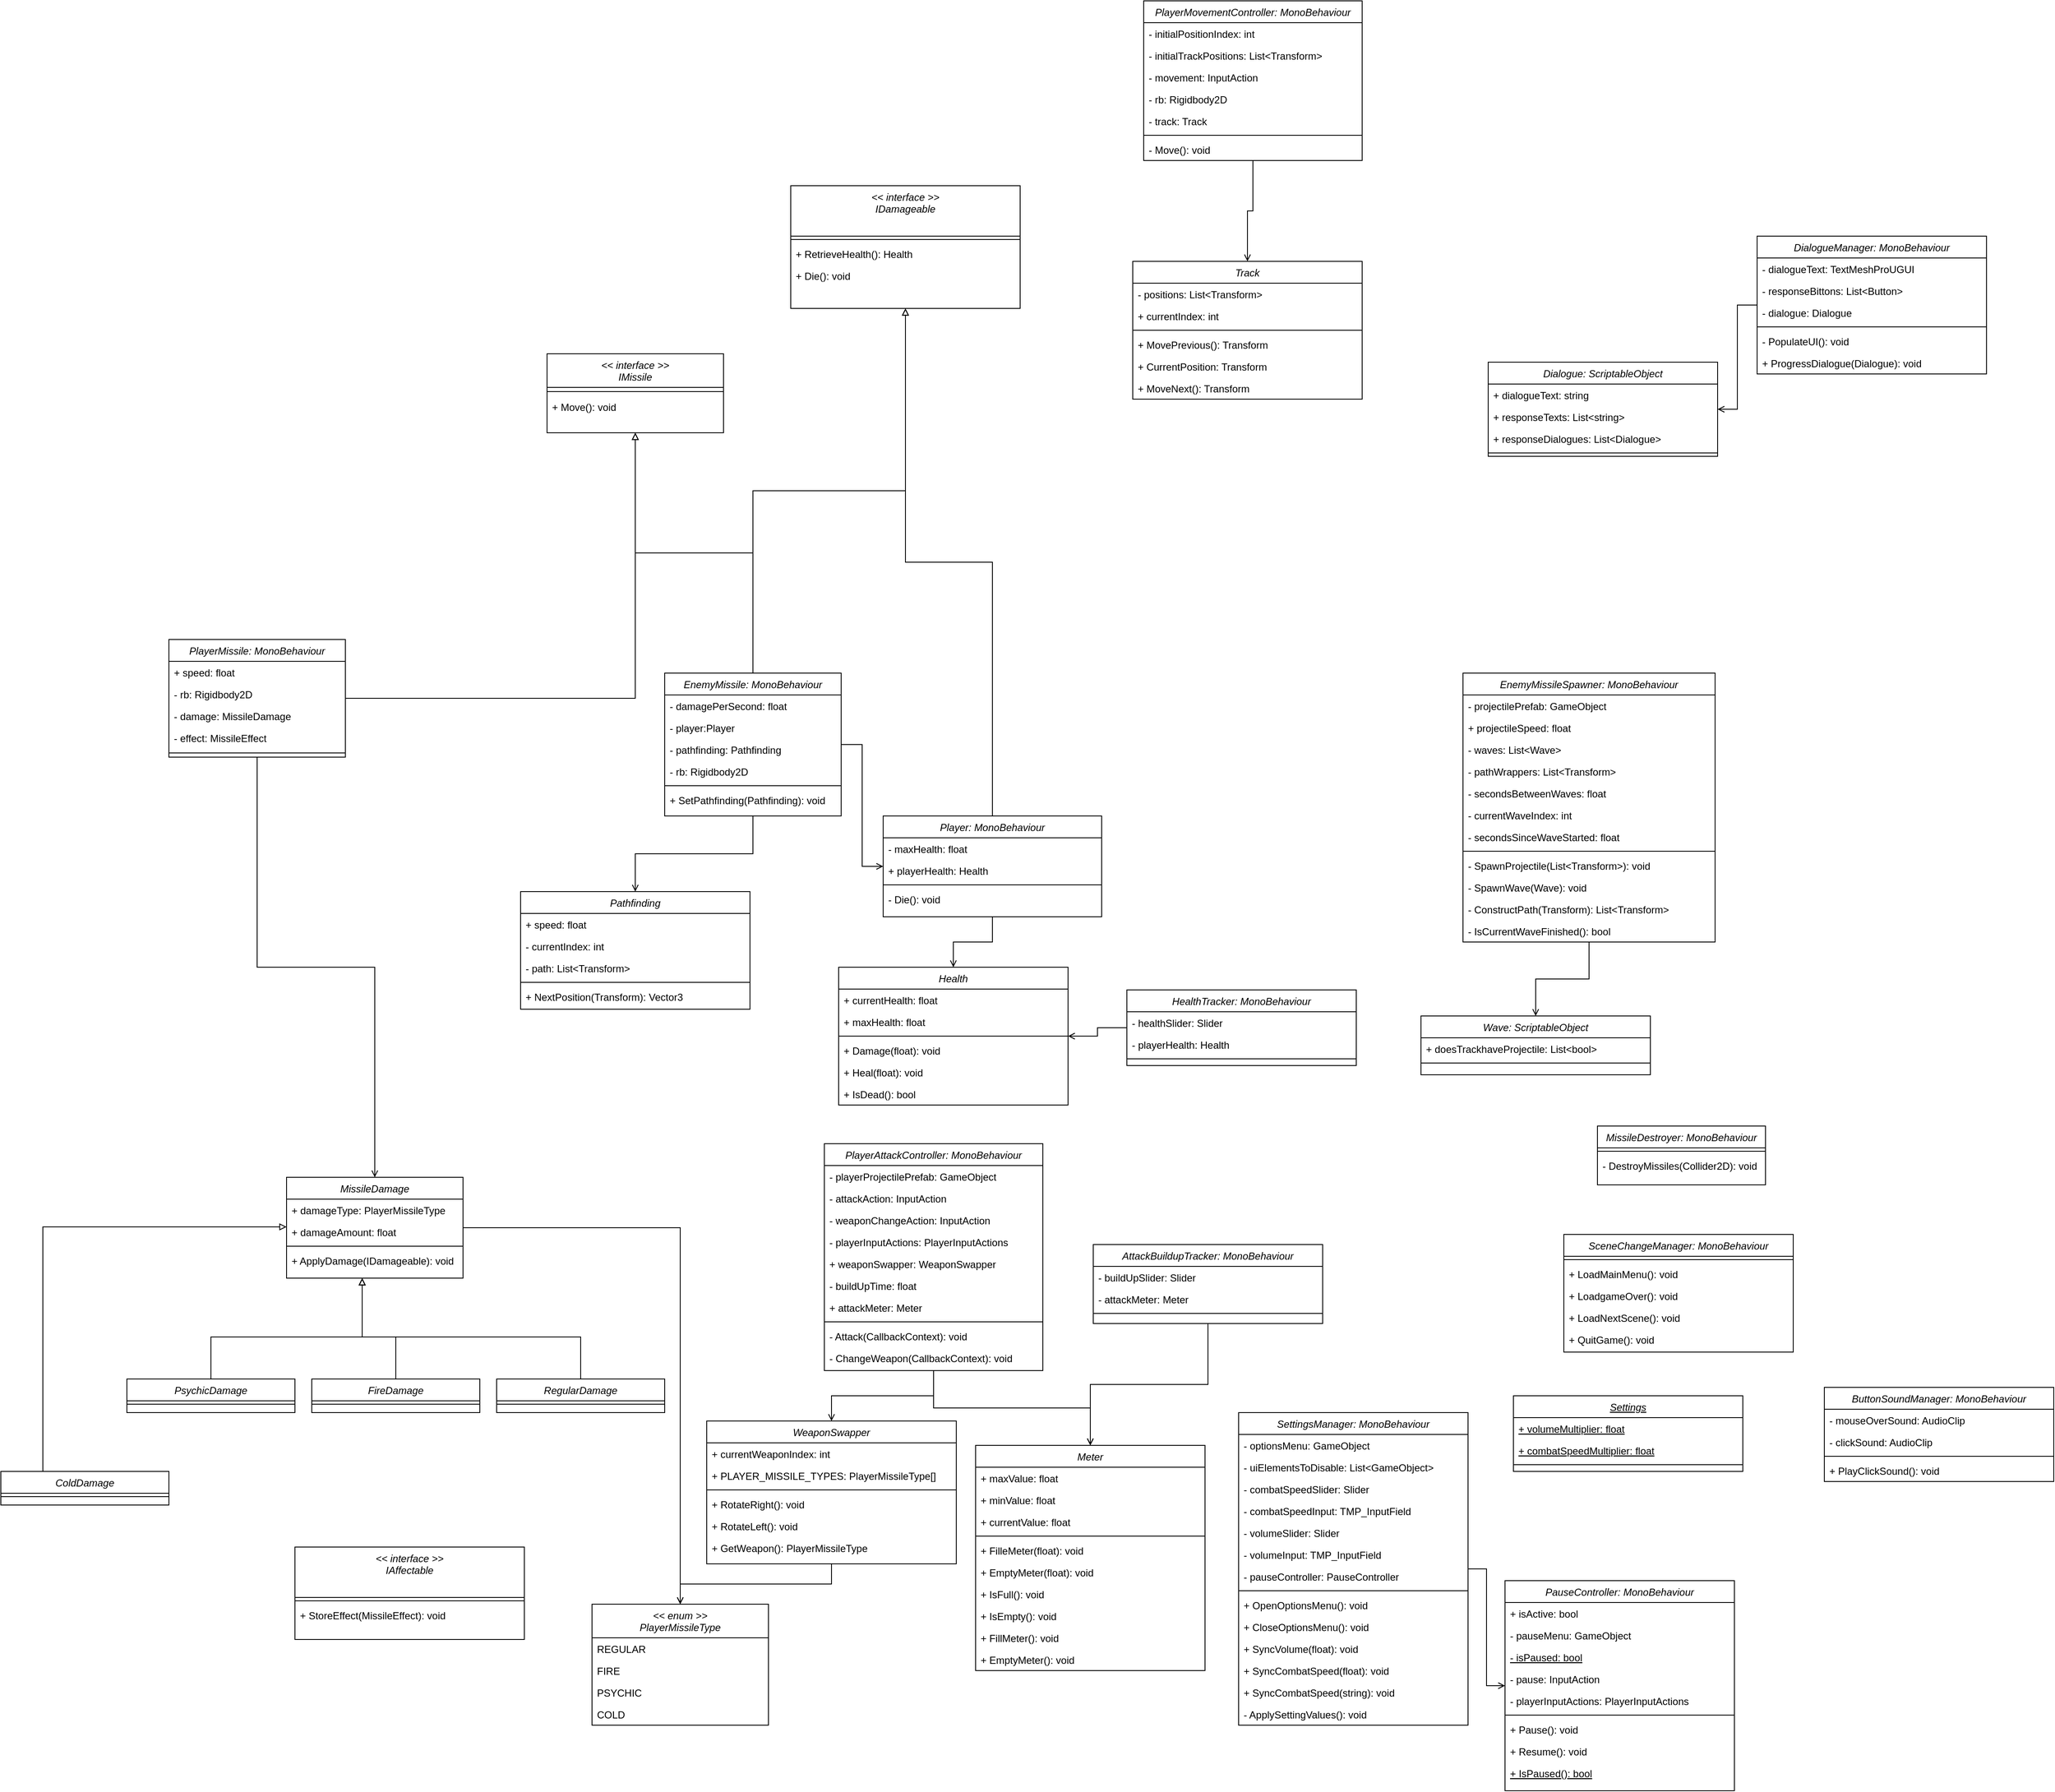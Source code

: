 <mxfile version="15.7.3" type="device"><diagram id="C5RBs43oDa-KdzZeNtuy" name="Page-1"><mxGraphModel dx="3327" dy="2177" grid="1" gridSize="10" guides="1" tooltips="1" connect="1" arrows="1" fold="1" page="1" pageScale="1" pageWidth="827" pageHeight="1169" math="0" shadow="0"><root><mxCell id="WIyWlLk6GJQsqaUBKTNV-0"/><mxCell id="WIyWlLk6GJQsqaUBKTNV-1" parent="WIyWlLk6GJQsqaUBKTNV-0"/><mxCell id="mwLR3BGFWFLmt9JlnXsj-122" style="edgeStyle=orthogonalEdgeStyle;rounded=0;orthogonalLoop=1;jettySize=auto;html=1;endArrow=open;endFill=0;" parent="WIyWlLk6GJQsqaUBKTNV-1" source="zkfFHV4jXpPFQw0GAbJ--0" target="mwLR3BGFWFLmt9JlnXsj-75" edge="1"><mxGeometry relative="1" as="geometry"/></mxCell><mxCell id="UcCeVJEEOWae40y-bNl2-15" style="edgeStyle=orthogonalEdgeStyle;rounded=0;orthogonalLoop=1;jettySize=auto;html=1;endArrow=block;endFill=0;" parent="WIyWlLk6GJQsqaUBKTNV-1" source="zkfFHV4jXpPFQw0GAbJ--0" target="mwLR3BGFWFLmt9JlnXsj-97" edge="1"><mxGeometry relative="1" as="geometry"/></mxCell><mxCell id="zkfFHV4jXpPFQw0GAbJ--0" value="Player: MonoBehaviour" style="swimlane;fontStyle=2;align=center;verticalAlign=top;childLayout=stackLayout;horizontal=1;startSize=26;horizontalStack=0;resizeParent=1;resizeLast=0;collapsible=1;marginBottom=0;rounded=0;shadow=0;strokeWidth=1;" parent="WIyWlLk6GJQsqaUBKTNV-1" vertex="1"><mxGeometry x="-590" y="-70" width="260" height="120" as="geometry"><mxRectangle x="230" y="140" width="160" height="26" as="alternateBounds"/></mxGeometry></mxCell><mxCell id="zkfFHV4jXpPFQw0GAbJ--1" value="- maxHealth: float" style="text;align=left;verticalAlign=top;spacingLeft=4;spacingRight=4;overflow=hidden;rotatable=0;points=[[0,0.5],[1,0.5]];portConstraint=eastwest;" parent="zkfFHV4jXpPFQw0GAbJ--0" vertex="1"><mxGeometry y="26" width="260" height="26" as="geometry"/></mxCell><mxCell id="09SPajgnUvl2tXef-0cf-7" value="+ playerHealth: Health" style="text;align=left;verticalAlign=top;spacingLeft=4;spacingRight=4;overflow=hidden;rotatable=0;points=[[0,0.5],[1,0.5]];portConstraint=eastwest;rounded=0;shadow=0;html=0;" parent="zkfFHV4jXpPFQw0GAbJ--0" vertex="1"><mxGeometry y="52" width="260" height="26" as="geometry"/></mxCell><mxCell id="zkfFHV4jXpPFQw0GAbJ--4" value="" style="line;html=1;strokeWidth=1;align=left;verticalAlign=middle;spacingTop=-1;spacingLeft=3;spacingRight=3;rotatable=0;labelPosition=right;points=[];portConstraint=eastwest;" parent="zkfFHV4jXpPFQw0GAbJ--0" vertex="1"><mxGeometry y="78" width="260" height="8" as="geometry"/></mxCell><mxCell id="zkfFHV4jXpPFQw0GAbJ--5" value="- Die(): void" style="text;align=left;verticalAlign=top;spacingLeft=4;spacingRight=4;overflow=hidden;rotatable=0;points=[[0,0.5],[1,0.5]];portConstraint=eastwest;" parent="zkfFHV4jXpPFQw0GAbJ--0" vertex="1"><mxGeometry y="86" width="260" height="26" as="geometry"/></mxCell><mxCell id="09SPajgnUvl2tXef-0cf-57" style="edgeStyle=orthogonalEdgeStyle;rounded=0;orthogonalLoop=1;jettySize=auto;html=1;endArrow=block;endFill=0;" parent="WIyWlLk6GJQsqaUBKTNV-1" source="09SPajgnUvl2tXef-0cf-0" target="09SPajgnUvl2tXef-0cf-49" edge="1"><mxGeometry relative="1" as="geometry"/></mxCell><mxCell id="mwLR3BGFWFLmt9JlnXsj-127" style="edgeStyle=orthogonalEdgeStyle;rounded=0;orthogonalLoop=1;jettySize=auto;html=1;endArrow=open;endFill=0;" parent="WIyWlLk6GJQsqaUBKTNV-1" source="09SPajgnUvl2tXef-0cf-0" target="zkfFHV4jXpPFQw0GAbJ--0" edge="1"><mxGeometry relative="1" as="geometry"/></mxCell><mxCell id="mwLR3BGFWFLmt9JlnXsj-128" style="edgeStyle=orthogonalEdgeStyle;rounded=0;orthogonalLoop=1;jettySize=auto;html=1;endArrow=open;endFill=0;" parent="WIyWlLk6GJQsqaUBKTNV-1" source="09SPajgnUvl2tXef-0cf-0" target="09SPajgnUvl2tXef-0cf-64" edge="1"><mxGeometry relative="1" as="geometry"/></mxCell><mxCell id="UcCeVJEEOWae40y-bNl2-16" style="edgeStyle=orthogonalEdgeStyle;rounded=0;orthogonalLoop=1;jettySize=auto;html=1;endArrow=block;endFill=0;" parent="WIyWlLk6GJQsqaUBKTNV-1" source="09SPajgnUvl2tXef-0cf-0" target="mwLR3BGFWFLmt9JlnXsj-97" edge="1"><mxGeometry relative="1" as="geometry"/></mxCell><mxCell id="09SPajgnUvl2tXef-0cf-0" value="EnemyMissile: MonoBehaviour" style="swimlane;fontStyle=2;align=center;verticalAlign=top;childLayout=stackLayout;horizontal=1;startSize=26;horizontalStack=0;resizeParent=1;resizeLast=0;collapsible=1;marginBottom=0;rounded=0;shadow=0;strokeWidth=1;" parent="WIyWlLk6GJQsqaUBKTNV-1" vertex="1"><mxGeometry x="-850" y="-240" width="210" height="170" as="geometry"><mxRectangle x="230" y="140" width="160" height="26" as="alternateBounds"/></mxGeometry></mxCell><mxCell id="09SPajgnUvl2tXef-0cf-1" value="- damagePerSecond: float" style="text;align=left;verticalAlign=top;spacingLeft=4;spacingRight=4;overflow=hidden;rotatable=0;points=[[0,0.5],[1,0.5]];portConstraint=eastwest;" parent="09SPajgnUvl2tXef-0cf-0" vertex="1"><mxGeometry y="26" width="210" height="26" as="geometry"/></mxCell><mxCell id="09SPajgnUvl2tXef-0cf-2" value="- player:Player" style="text;align=left;verticalAlign=top;spacingLeft=4;spacingRight=4;overflow=hidden;rotatable=0;points=[[0,0.5],[1,0.5]];portConstraint=eastwest;rounded=0;shadow=0;html=0;" parent="09SPajgnUvl2tXef-0cf-0" vertex="1"><mxGeometry y="52" width="210" height="26" as="geometry"/></mxCell><mxCell id="09SPajgnUvl2tXef-0cf-3" value="- pathfinding: Pathfinding" style="text;align=left;verticalAlign=top;spacingLeft=4;spacingRight=4;overflow=hidden;rotatable=0;points=[[0,0.5],[1,0.5]];portConstraint=eastwest;rounded=0;shadow=0;html=0;" parent="09SPajgnUvl2tXef-0cf-0" vertex="1"><mxGeometry y="78" width="210" height="26" as="geometry"/></mxCell><mxCell id="09SPajgnUvl2tXef-0cf-30" value="- rb: Rigidbody2D" style="text;align=left;verticalAlign=top;spacingLeft=4;spacingRight=4;overflow=hidden;rotatable=0;points=[[0,0.5],[1,0.5]];portConstraint=eastwest;rounded=0;shadow=0;html=0;" parent="09SPajgnUvl2tXef-0cf-0" vertex="1"><mxGeometry y="104" width="210" height="26" as="geometry"/></mxCell><mxCell id="09SPajgnUvl2tXef-0cf-4" value="" style="line;html=1;strokeWidth=1;align=left;verticalAlign=middle;spacingTop=-1;spacingLeft=3;spacingRight=3;rotatable=0;labelPosition=right;points=[];portConstraint=eastwest;" parent="09SPajgnUvl2tXef-0cf-0" vertex="1"><mxGeometry y="130" width="210" height="8" as="geometry"/></mxCell><mxCell id="09SPajgnUvl2tXef-0cf-5" value="+ SetPathfinding(Pathfinding): void" style="text;align=left;verticalAlign=top;spacingLeft=4;spacingRight=4;overflow=hidden;rotatable=0;points=[[0,0.5],[1,0.5]];portConstraint=eastwest;" parent="09SPajgnUvl2tXef-0cf-0" vertex="1"><mxGeometry y="138" width="210" height="26" as="geometry"/></mxCell><mxCell id="nvc8KScRY2jd3tbXKTJd-2" style="edgeStyle=orthogonalEdgeStyle;rounded=0;orthogonalLoop=1;jettySize=auto;html=1;endArrow=open;endFill=0;" parent="WIyWlLk6GJQsqaUBKTNV-1" source="09SPajgnUvl2tXef-0cf-10" target="09SPajgnUvl2tXef-0cf-79" edge="1"><mxGeometry relative="1" as="geometry"/></mxCell><mxCell id="09SPajgnUvl2tXef-0cf-10" value="MissileDamage" style="swimlane;fontStyle=2;align=center;verticalAlign=top;childLayout=stackLayout;horizontal=1;startSize=26;horizontalStack=0;resizeParent=1;resizeLast=0;collapsible=1;marginBottom=0;rounded=0;shadow=0;strokeWidth=1;" parent="WIyWlLk6GJQsqaUBKTNV-1" vertex="1"><mxGeometry x="-1300" y="360" width="210" height="120" as="geometry"><mxRectangle x="230" y="140" width="160" height="26" as="alternateBounds"/></mxGeometry></mxCell><mxCell id="09SPajgnUvl2tXef-0cf-11" value="+ damageType: PlayerMissileType" style="text;align=left;verticalAlign=top;spacingLeft=4;spacingRight=4;overflow=hidden;rotatable=0;points=[[0,0.5],[1,0.5]];portConstraint=eastwest;" parent="09SPajgnUvl2tXef-0cf-10" vertex="1"><mxGeometry y="26" width="210" height="26" as="geometry"/></mxCell><mxCell id="09SPajgnUvl2tXef-0cf-12" value="+ damageAmount: float" style="text;align=left;verticalAlign=top;spacingLeft=4;spacingRight=4;overflow=hidden;rotatable=0;points=[[0,0.5],[1,0.5]];portConstraint=eastwest;rounded=0;shadow=0;html=0;" parent="09SPajgnUvl2tXef-0cf-10" vertex="1"><mxGeometry y="52" width="210" height="26" as="geometry"/></mxCell><mxCell id="09SPajgnUvl2tXef-0cf-14" value="" style="line;html=1;strokeWidth=1;align=left;verticalAlign=middle;spacingTop=-1;spacingLeft=3;spacingRight=3;rotatable=0;labelPosition=right;points=[];portConstraint=eastwest;" parent="09SPajgnUvl2tXef-0cf-10" vertex="1"><mxGeometry y="78" width="210" height="8" as="geometry"/></mxCell><mxCell id="09SPajgnUvl2tXef-0cf-16" value="+ ApplyDamage(IDamageable): void" style="text;align=left;verticalAlign=top;spacingLeft=4;spacingRight=4;overflow=hidden;rotatable=0;points=[[0,0.5],[1,0.5]];portConstraint=eastwest;" parent="09SPajgnUvl2tXef-0cf-10" vertex="1"><mxGeometry y="86" width="210" height="26" as="geometry"/></mxCell><mxCell id="09SPajgnUvl2tXef-0cf-23" style="edgeStyle=orthogonalEdgeStyle;rounded=0;orthogonalLoop=1;jettySize=auto;html=1;endArrow=block;endFill=0;" parent="WIyWlLk6GJQsqaUBKTNV-1" source="09SPajgnUvl2tXef-0cf-17" target="09SPajgnUvl2tXef-0cf-10" edge="1"><mxGeometry relative="1" as="geometry"><Array as="points"><mxPoint x="-1590" y="419"/></Array></mxGeometry></mxCell><mxCell id="09SPajgnUvl2tXef-0cf-17" value="ColdDamage" style="swimlane;fontStyle=2;align=center;verticalAlign=top;childLayout=stackLayout;horizontal=1;startSize=26;horizontalStack=0;resizeParent=1;resizeLast=0;collapsible=1;marginBottom=0;rounded=0;shadow=0;strokeWidth=1;" parent="WIyWlLk6GJQsqaUBKTNV-1" vertex="1"><mxGeometry x="-1640" y="710" width="200" height="40" as="geometry"><mxRectangle x="230" y="140" width="160" height="26" as="alternateBounds"/></mxGeometry></mxCell><mxCell id="09SPajgnUvl2tXef-0cf-20" value="" style="line;html=1;strokeWidth=1;align=left;verticalAlign=middle;spacingTop=-1;spacingLeft=3;spacingRight=3;rotatable=0;labelPosition=right;points=[];portConstraint=eastwest;" parent="09SPajgnUvl2tXef-0cf-17" vertex="1"><mxGeometry y="26" width="200" height="8" as="geometry"/></mxCell><mxCell id="mwLR3BGFWFLmt9JlnXsj-133" style="edgeStyle=orthogonalEdgeStyle;rounded=0;orthogonalLoop=1;jettySize=auto;html=1;endArrow=open;endFill=0;" parent="WIyWlLk6GJQsqaUBKTNV-1" source="09SPajgnUvl2tXef-0cf-32" target="09SPajgnUvl2tXef-0cf-100" edge="1"><mxGeometry relative="1" as="geometry"/></mxCell><mxCell id="09SPajgnUvl2tXef-0cf-32" value="EnemyMissileSpawner: MonoBehaviour" style="swimlane;fontStyle=2;align=center;verticalAlign=top;childLayout=stackLayout;horizontal=1;startSize=26;horizontalStack=0;resizeParent=1;resizeLast=0;collapsible=1;marginBottom=0;rounded=0;shadow=0;strokeWidth=1;" parent="WIyWlLk6GJQsqaUBKTNV-1" vertex="1"><mxGeometry x="100" y="-240" width="300" height="320" as="geometry"><mxRectangle x="230" y="140" width="160" height="26" as="alternateBounds"/></mxGeometry></mxCell><mxCell id="09SPajgnUvl2tXef-0cf-33" value="- projectilePrefab: GameObject" style="text;align=left;verticalAlign=top;spacingLeft=4;spacingRight=4;overflow=hidden;rotatable=0;points=[[0,0.5],[1,0.5]];portConstraint=eastwest;" parent="09SPajgnUvl2tXef-0cf-32" vertex="1"><mxGeometry y="26" width="300" height="26" as="geometry"/></mxCell><mxCell id="09SPajgnUvl2tXef-0cf-34" value="+ projectileSpeed: float" style="text;align=left;verticalAlign=top;spacingLeft=4;spacingRight=4;overflow=hidden;rotatable=0;points=[[0,0.5],[1,0.5]];portConstraint=eastwest;rounded=0;shadow=0;html=0;" parent="09SPajgnUvl2tXef-0cf-32" vertex="1"><mxGeometry y="52" width="300" height="26" as="geometry"/></mxCell><mxCell id="09SPajgnUvl2tXef-0cf-35" value="- waves: List&lt;Wave&gt;" style="text;align=left;verticalAlign=top;spacingLeft=4;spacingRight=4;overflow=hidden;rotatable=0;points=[[0,0.5],[1,0.5]];portConstraint=eastwest;rounded=0;shadow=0;html=0;" parent="09SPajgnUvl2tXef-0cf-32" vertex="1"><mxGeometry y="78" width="300" height="26" as="geometry"/></mxCell><mxCell id="09SPajgnUvl2tXef-0cf-36" value="- pathWrappers: List&lt;Transform&gt;" style="text;align=left;verticalAlign=top;spacingLeft=4;spacingRight=4;overflow=hidden;rotatable=0;points=[[0,0.5],[1,0.5]];portConstraint=eastwest;rounded=0;shadow=0;html=0;" parent="09SPajgnUvl2tXef-0cf-32" vertex="1"><mxGeometry y="104" width="300" height="26" as="geometry"/></mxCell><mxCell id="09SPajgnUvl2tXef-0cf-40" value="- secondsBetweenWaves: float" style="text;align=left;verticalAlign=top;spacingLeft=4;spacingRight=4;overflow=hidden;rotatable=0;points=[[0,0.5],[1,0.5]];portConstraint=eastwest;rounded=0;shadow=0;html=0;" parent="09SPajgnUvl2tXef-0cf-32" vertex="1"><mxGeometry y="130" width="300" height="26" as="geometry"/></mxCell><mxCell id="09SPajgnUvl2tXef-0cf-42" value="- currentWaveIndex: int" style="text;align=left;verticalAlign=top;spacingLeft=4;spacingRight=4;overflow=hidden;rotatable=0;points=[[0,0.5],[1,0.5]];portConstraint=eastwest;rounded=0;shadow=0;html=0;" parent="09SPajgnUvl2tXef-0cf-32" vertex="1"><mxGeometry y="156" width="300" height="26" as="geometry"/></mxCell><mxCell id="09SPajgnUvl2tXef-0cf-41" value="- secondsSinceWaveStarted: float" style="text;align=left;verticalAlign=top;spacingLeft=4;spacingRight=4;overflow=hidden;rotatable=0;points=[[0,0.5],[1,0.5]];portConstraint=eastwest;rounded=0;shadow=0;html=0;" parent="09SPajgnUvl2tXef-0cf-32" vertex="1"><mxGeometry y="182" width="300" height="26" as="geometry"/></mxCell><mxCell id="09SPajgnUvl2tXef-0cf-37" value="" style="line;html=1;strokeWidth=1;align=left;verticalAlign=middle;spacingTop=-1;spacingLeft=3;spacingRight=3;rotatable=0;labelPosition=right;points=[];portConstraint=eastwest;" parent="09SPajgnUvl2tXef-0cf-32" vertex="1"><mxGeometry y="208" width="300" height="8" as="geometry"/></mxCell><mxCell id="09SPajgnUvl2tXef-0cf-38" value="- SpawnProjectile(List&lt;Transform&gt;): void" style="text;align=left;verticalAlign=top;spacingLeft=4;spacingRight=4;overflow=hidden;rotatable=0;points=[[0,0.5],[1,0.5]];portConstraint=eastwest;" parent="09SPajgnUvl2tXef-0cf-32" vertex="1"><mxGeometry y="216" width="300" height="26" as="geometry"/></mxCell><mxCell id="09SPajgnUvl2tXef-0cf-43" value="- SpawnWave(Wave): void" style="text;align=left;verticalAlign=top;spacingLeft=4;spacingRight=4;overflow=hidden;rotatable=0;points=[[0,0.5],[1,0.5]];portConstraint=eastwest;" parent="09SPajgnUvl2tXef-0cf-32" vertex="1"><mxGeometry y="242" width="300" height="26" as="geometry"/></mxCell><mxCell id="09SPajgnUvl2tXef-0cf-39" value="- ConstructPath(Transform): List&lt;Transform&gt;" style="text;align=left;verticalAlign=top;spacingLeft=4;spacingRight=4;overflow=hidden;rotatable=0;points=[[0,0.5],[1,0.5]];portConstraint=eastwest;" parent="09SPajgnUvl2tXef-0cf-32" vertex="1"><mxGeometry y="268" width="300" height="26" as="geometry"/></mxCell><mxCell id="09SPajgnUvl2tXef-0cf-44" value="- IsCurrentWaveFinished(): bool" style="text;align=left;verticalAlign=top;spacingLeft=4;spacingRight=4;overflow=hidden;rotatable=0;points=[[0,0.5],[1,0.5]];portConstraint=eastwest;" parent="09SPajgnUvl2tXef-0cf-32" vertex="1"><mxGeometry y="294" width="300" height="26" as="geometry"/></mxCell><mxCell id="09SPajgnUvl2tXef-0cf-48" style="edgeStyle=orthogonalEdgeStyle;rounded=0;orthogonalLoop=1;jettySize=auto;html=1;endArrow=block;endFill=0;" parent="WIyWlLk6GJQsqaUBKTNV-1" source="09SPajgnUvl2tXef-0cf-46" target="09SPajgnUvl2tXef-0cf-10" edge="1"><mxGeometry relative="1" as="geometry"><Array as="points"><mxPoint x="-1170" y="550"/><mxPoint x="-1210" y="550"/></Array></mxGeometry></mxCell><mxCell id="09SPajgnUvl2tXef-0cf-46" value="FireDamage" style="swimlane;fontStyle=2;align=center;verticalAlign=top;childLayout=stackLayout;horizontal=1;startSize=26;horizontalStack=0;resizeParent=1;resizeLast=0;collapsible=1;marginBottom=0;rounded=0;shadow=0;strokeWidth=1;" parent="WIyWlLk6GJQsqaUBKTNV-1" vertex="1"><mxGeometry x="-1270" y="600" width="200" height="40" as="geometry"><mxRectangle x="230" y="140" width="160" height="26" as="alternateBounds"/></mxGeometry></mxCell><mxCell id="09SPajgnUvl2tXef-0cf-47" value="" style="line;html=1;strokeWidth=1;align=left;verticalAlign=middle;spacingTop=-1;spacingLeft=3;spacingRight=3;rotatable=0;labelPosition=right;points=[];portConstraint=eastwest;" parent="09SPajgnUvl2tXef-0cf-46" vertex="1"><mxGeometry y="26" width="200" height="8" as="geometry"/></mxCell><mxCell id="09SPajgnUvl2tXef-0cf-49" value="&lt;&lt; interface &gt;&gt;&#10;IMissile" style="swimlane;fontStyle=2;align=center;verticalAlign=top;childLayout=stackLayout;horizontal=1;startSize=40;horizontalStack=0;resizeParent=1;resizeLast=0;collapsible=1;marginBottom=0;rounded=0;shadow=0;strokeWidth=1;" parent="WIyWlLk6GJQsqaUBKTNV-1" vertex="1"><mxGeometry x="-990" y="-620" width="210" height="94" as="geometry"><mxRectangle x="230" y="140" width="160" height="26" as="alternateBounds"/></mxGeometry></mxCell><mxCell id="09SPajgnUvl2tXef-0cf-54" value="" style="line;html=1;strokeWidth=1;align=left;verticalAlign=middle;spacingTop=-1;spacingLeft=3;spacingRight=3;rotatable=0;labelPosition=right;points=[];portConstraint=eastwest;" parent="09SPajgnUvl2tXef-0cf-49" vertex="1"><mxGeometry y="40" width="210" height="10" as="geometry"/></mxCell><mxCell id="09SPajgnUvl2tXef-0cf-55" value="+ Move(): void" style="text;align=left;verticalAlign=top;spacingLeft=4;spacingRight=4;overflow=hidden;rotatable=0;points=[[0,0.5],[1,0.5]];portConstraint=eastwest;" parent="09SPajgnUvl2tXef-0cf-49" vertex="1"><mxGeometry y="50" width="210" height="26" as="geometry"/></mxCell><mxCell id="09SPajgnUvl2tXef-0cf-58" value="MissileDestroyer: MonoBehaviour" style="swimlane;fontStyle=2;align=center;verticalAlign=top;childLayout=stackLayout;horizontal=1;startSize=26;horizontalStack=0;resizeParent=1;resizeLast=0;collapsible=1;marginBottom=0;rounded=0;shadow=0;strokeWidth=1;" parent="WIyWlLk6GJQsqaUBKTNV-1" vertex="1"><mxGeometry x="260" y="299" width="200" height="70" as="geometry"><mxRectangle x="230" y="140" width="160" height="26" as="alternateBounds"/></mxGeometry></mxCell><mxCell id="09SPajgnUvl2tXef-0cf-61" value="" style="line;html=1;strokeWidth=1;align=left;verticalAlign=middle;spacingTop=-1;spacingLeft=3;spacingRight=3;rotatable=0;labelPosition=right;points=[];portConstraint=eastwest;" parent="09SPajgnUvl2tXef-0cf-58" vertex="1"><mxGeometry y="26" width="200" height="8" as="geometry"/></mxCell><mxCell id="09SPajgnUvl2tXef-0cf-62" value="- DestroyMissiles(Collider2D): void" style="text;align=left;verticalAlign=top;spacingLeft=4;spacingRight=4;overflow=hidden;rotatable=0;points=[[0,0.5],[1,0.5]];portConstraint=eastwest;" parent="09SPajgnUvl2tXef-0cf-58" vertex="1"><mxGeometry y="34" width="200" height="26" as="geometry"/></mxCell><mxCell id="09SPajgnUvl2tXef-0cf-64" value="Pathfinding" style="swimlane;fontStyle=2;align=center;verticalAlign=top;childLayout=stackLayout;horizontal=1;startSize=26;horizontalStack=0;resizeParent=1;resizeLast=0;collapsible=1;marginBottom=0;rounded=0;shadow=0;strokeWidth=1;" parent="WIyWlLk6GJQsqaUBKTNV-1" vertex="1"><mxGeometry x="-1021.5" y="20" width="273" height="140" as="geometry"><mxRectangle x="230" y="140" width="160" height="26" as="alternateBounds"/></mxGeometry></mxCell><mxCell id="09SPajgnUvl2tXef-0cf-65" value="+ speed: float" style="text;align=left;verticalAlign=top;spacingLeft=4;spacingRight=4;overflow=hidden;rotatable=0;points=[[0,0.5],[1,0.5]];portConstraint=eastwest;" parent="09SPajgnUvl2tXef-0cf-64" vertex="1"><mxGeometry y="26" width="273" height="26" as="geometry"/></mxCell><mxCell id="09SPajgnUvl2tXef-0cf-66" value="- currentIndex: int" style="text;align=left;verticalAlign=top;spacingLeft=4;spacingRight=4;overflow=hidden;rotatable=0;points=[[0,0.5],[1,0.5]];portConstraint=eastwest;rounded=0;shadow=0;html=0;" parent="09SPajgnUvl2tXef-0cf-64" vertex="1"><mxGeometry y="52" width="273" height="26" as="geometry"/></mxCell><mxCell id="09SPajgnUvl2tXef-0cf-70" value="- path: List&lt;Transform&gt;" style="text;align=left;verticalAlign=top;spacingLeft=4;spacingRight=4;overflow=hidden;rotatable=0;points=[[0,0.5],[1,0.5]];portConstraint=eastwest;rounded=0;shadow=0;html=0;" parent="09SPajgnUvl2tXef-0cf-64" vertex="1"><mxGeometry y="78" width="273" height="26" as="geometry"/></mxCell><mxCell id="09SPajgnUvl2tXef-0cf-67" value="" style="line;html=1;strokeWidth=1;align=left;verticalAlign=middle;spacingTop=-1;spacingLeft=3;spacingRight=3;rotatable=0;labelPosition=right;points=[];portConstraint=eastwest;" parent="09SPajgnUvl2tXef-0cf-64" vertex="1"><mxGeometry y="104" width="273" height="8" as="geometry"/></mxCell><mxCell id="09SPajgnUvl2tXef-0cf-68" value="+ NextPosition(Transform): Vector3" style="text;align=left;verticalAlign=top;spacingLeft=4;spacingRight=4;overflow=hidden;rotatable=0;points=[[0,0.5],[1,0.5]];portConstraint=eastwest;" parent="09SPajgnUvl2tXef-0cf-64" vertex="1"><mxGeometry y="112" width="273" height="26" as="geometry"/></mxCell><mxCell id="09SPajgnUvl2tXef-0cf-78" style="edgeStyle=orthogonalEdgeStyle;rounded=0;orthogonalLoop=1;jettySize=auto;html=1;endArrow=block;endFill=0;" parent="WIyWlLk6GJQsqaUBKTNV-1" source="09SPajgnUvl2tXef-0cf-71" target="09SPajgnUvl2tXef-0cf-49" edge="1"><mxGeometry relative="1" as="geometry"/></mxCell><mxCell id="UcCeVJEEOWae40y-bNl2-8" style="edgeStyle=orthogonalEdgeStyle;rounded=0;orthogonalLoop=1;jettySize=auto;html=1;endArrow=open;endFill=0;" parent="WIyWlLk6GJQsqaUBKTNV-1" source="09SPajgnUvl2tXef-0cf-71" target="09SPajgnUvl2tXef-0cf-10" edge="1"><mxGeometry relative="1" as="geometry"/></mxCell><mxCell id="09SPajgnUvl2tXef-0cf-71" value="PlayerMissile: MonoBehaviour" style="swimlane;fontStyle=2;align=center;verticalAlign=top;childLayout=stackLayout;horizontal=1;startSize=26;horizontalStack=0;resizeParent=1;resizeLast=0;collapsible=1;marginBottom=0;rounded=0;shadow=0;strokeWidth=1;" parent="WIyWlLk6GJQsqaUBKTNV-1" vertex="1"><mxGeometry x="-1440" y="-280" width="210" height="140" as="geometry"><mxRectangle x="230" y="140" width="160" height="26" as="alternateBounds"/></mxGeometry></mxCell><mxCell id="09SPajgnUvl2tXef-0cf-72" value="+ speed: float" style="text;align=left;verticalAlign=top;spacingLeft=4;spacingRight=4;overflow=hidden;rotatable=0;points=[[0,0.5],[1,0.5]];portConstraint=eastwest;" parent="09SPajgnUvl2tXef-0cf-71" vertex="1"><mxGeometry y="26" width="210" height="26" as="geometry"/></mxCell><mxCell id="09SPajgnUvl2tXef-0cf-73" value="- rb: Rigidbody2D" style="text;align=left;verticalAlign=top;spacingLeft=4;spacingRight=4;overflow=hidden;rotatable=0;points=[[0,0.5],[1,0.5]];portConstraint=eastwest;rounded=0;shadow=0;html=0;" parent="09SPajgnUvl2tXef-0cf-71" vertex="1"><mxGeometry y="52" width="210" height="26" as="geometry"/></mxCell><mxCell id="UcCeVJEEOWae40y-bNl2-2" value="- damage: MissileDamage" style="text;align=left;verticalAlign=top;spacingLeft=4;spacingRight=4;overflow=hidden;rotatable=0;points=[[0,0.5],[1,0.5]];portConstraint=eastwest;" parent="09SPajgnUvl2tXef-0cf-71" vertex="1"><mxGeometry y="78" width="210" height="26" as="geometry"/></mxCell><mxCell id="UcCeVJEEOWae40y-bNl2-0" value="- effect: MissileEffect" style="text;align=left;verticalAlign=top;spacingLeft=4;spacingRight=4;overflow=hidden;rotatable=0;points=[[0,0.5],[1,0.5]];portConstraint=eastwest;" parent="09SPajgnUvl2tXef-0cf-71" vertex="1"><mxGeometry y="104" width="210" height="26" as="geometry"/></mxCell><mxCell id="09SPajgnUvl2tXef-0cf-76" value="" style="line;html=1;strokeWidth=1;align=left;verticalAlign=middle;spacingTop=-1;spacingLeft=3;spacingRight=3;rotatable=0;labelPosition=right;points=[];portConstraint=eastwest;" parent="09SPajgnUvl2tXef-0cf-71" vertex="1"><mxGeometry y="130" width="210" height="10" as="geometry"/></mxCell><mxCell id="09SPajgnUvl2tXef-0cf-79" value="&lt;&lt; enum &gt;&gt;&#10;PlayerMissileType" style="swimlane;fontStyle=2;align=center;verticalAlign=top;childLayout=stackLayout;horizontal=1;startSize=40;horizontalStack=0;resizeParent=1;resizeLast=0;collapsible=1;marginBottom=0;rounded=0;shadow=0;strokeWidth=1;" parent="WIyWlLk6GJQsqaUBKTNV-1" vertex="1"><mxGeometry x="-936.5" y="868" width="210" height="144" as="geometry"><mxRectangle x="230" y="140" width="160" height="26" as="alternateBounds"/></mxGeometry></mxCell><mxCell id="mwLR3BGFWFLmt9JlnXsj-115" value="REGULAR" style="text;align=left;verticalAlign=top;spacingLeft=4;spacingRight=4;overflow=hidden;rotatable=0;points=[[0,0.5],[1,0.5]];portConstraint=eastwest;" parent="09SPajgnUvl2tXef-0cf-79" vertex="1"><mxGeometry y="40" width="210" height="26" as="geometry"/></mxCell><mxCell id="mwLR3BGFWFLmt9JlnXsj-116" value="FIRE" style="text;align=left;verticalAlign=top;spacingLeft=4;spacingRight=4;overflow=hidden;rotatable=0;points=[[0,0.5],[1,0.5]];portConstraint=eastwest;" parent="09SPajgnUvl2tXef-0cf-79" vertex="1"><mxGeometry y="66" width="210" height="26" as="geometry"/></mxCell><mxCell id="mwLR3BGFWFLmt9JlnXsj-117" value="PSYCHIC" style="text;align=left;verticalAlign=top;spacingLeft=4;spacingRight=4;overflow=hidden;rotatable=0;points=[[0,0.5],[1,0.5]];portConstraint=eastwest;" parent="09SPajgnUvl2tXef-0cf-79" vertex="1"><mxGeometry y="92" width="210" height="26" as="geometry"/></mxCell><mxCell id="mwLR3BGFWFLmt9JlnXsj-118" value="COLD" style="text;align=left;verticalAlign=top;spacingLeft=4;spacingRight=4;overflow=hidden;rotatable=0;points=[[0,0.5],[1,0.5]];portConstraint=eastwest;" parent="09SPajgnUvl2tXef-0cf-79" vertex="1"><mxGeometry y="118" width="210" height="26" as="geometry"/></mxCell><mxCell id="09SPajgnUvl2tXef-0cf-88" style="edgeStyle=orthogonalEdgeStyle;rounded=0;orthogonalLoop=1;jettySize=auto;html=1;endArrow=block;endFill=0;" parent="WIyWlLk6GJQsqaUBKTNV-1" source="09SPajgnUvl2tXef-0cf-86" target="09SPajgnUvl2tXef-0cf-10" edge="1"><mxGeometry relative="1" as="geometry"><Array as="points"><mxPoint x="-1390" y="550"/><mxPoint x="-1210" y="550"/></Array></mxGeometry></mxCell><mxCell id="09SPajgnUvl2tXef-0cf-86" value="PsychicDamage" style="swimlane;fontStyle=2;align=center;verticalAlign=top;childLayout=stackLayout;horizontal=1;startSize=26;horizontalStack=0;resizeParent=1;resizeLast=0;collapsible=1;marginBottom=0;rounded=0;shadow=0;strokeWidth=1;" parent="WIyWlLk6GJQsqaUBKTNV-1" vertex="1"><mxGeometry x="-1490" y="600" width="200" height="40" as="geometry"><mxRectangle x="230" y="140" width="160" height="26" as="alternateBounds"/></mxGeometry></mxCell><mxCell id="09SPajgnUvl2tXef-0cf-87" value="" style="line;html=1;strokeWidth=1;align=left;verticalAlign=middle;spacingTop=-1;spacingLeft=3;spacingRight=3;rotatable=0;labelPosition=right;points=[];portConstraint=eastwest;" parent="09SPajgnUvl2tXef-0cf-86" vertex="1"><mxGeometry y="26" width="200" height="8" as="geometry"/></mxCell><mxCell id="09SPajgnUvl2tXef-0cf-91" style="edgeStyle=orthogonalEdgeStyle;rounded=0;orthogonalLoop=1;jettySize=auto;html=1;endArrow=block;endFill=0;" parent="WIyWlLk6GJQsqaUBKTNV-1" source="09SPajgnUvl2tXef-0cf-89" target="09SPajgnUvl2tXef-0cf-10" edge="1"><mxGeometry relative="1" as="geometry"><Array as="points"><mxPoint x="-950" y="550"/><mxPoint x="-1210" y="550"/></Array></mxGeometry></mxCell><mxCell id="09SPajgnUvl2tXef-0cf-89" value="RegularDamage" style="swimlane;fontStyle=2;align=center;verticalAlign=top;childLayout=stackLayout;horizontal=1;startSize=26;horizontalStack=0;resizeParent=1;resizeLast=0;collapsible=1;marginBottom=0;rounded=0;shadow=0;strokeWidth=1;" parent="WIyWlLk6GJQsqaUBKTNV-1" vertex="1"><mxGeometry x="-1050" y="600" width="200" height="40" as="geometry"><mxRectangle x="230" y="140" width="160" height="26" as="alternateBounds"/></mxGeometry></mxCell><mxCell id="09SPajgnUvl2tXef-0cf-90" value="" style="line;html=1;strokeWidth=1;align=left;verticalAlign=middle;spacingTop=-1;spacingLeft=3;spacingRight=3;rotatable=0;labelPosition=right;points=[];portConstraint=eastwest;" parent="09SPajgnUvl2tXef-0cf-89" vertex="1"><mxGeometry y="26" width="200" height="8" as="geometry"/></mxCell><mxCell id="09SPajgnUvl2tXef-0cf-92" value="Track" style="swimlane;fontStyle=2;align=center;verticalAlign=top;childLayout=stackLayout;horizontal=1;startSize=26;horizontalStack=0;resizeParent=1;resizeLast=0;collapsible=1;marginBottom=0;rounded=0;shadow=0;strokeWidth=1;" parent="WIyWlLk6GJQsqaUBKTNV-1" vertex="1"><mxGeometry x="-293" y="-730" width="273" height="164" as="geometry"><mxRectangle x="230" y="140" width="160" height="26" as="alternateBounds"/></mxGeometry></mxCell><mxCell id="09SPajgnUvl2tXef-0cf-93" value="- positions: List&lt;Transform&gt;" style="text;align=left;verticalAlign=top;spacingLeft=4;spacingRight=4;overflow=hidden;rotatable=0;points=[[0,0.5],[1,0.5]];portConstraint=eastwest;" parent="09SPajgnUvl2tXef-0cf-92" vertex="1"><mxGeometry y="26" width="273" height="26" as="geometry"/></mxCell><mxCell id="09SPajgnUvl2tXef-0cf-94" value="+ currentIndex: int" style="text;align=left;verticalAlign=top;spacingLeft=4;spacingRight=4;overflow=hidden;rotatable=0;points=[[0,0.5],[1,0.5]];portConstraint=eastwest;rounded=0;shadow=0;html=0;" parent="09SPajgnUvl2tXef-0cf-92" vertex="1"><mxGeometry y="52" width="273" height="26" as="geometry"/></mxCell><mxCell id="09SPajgnUvl2tXef-0cf-96" value="" style="line;html=1;strokeWidth=1;align=left;verticalAlign=middle;spacingTop=-1;spacingLeft=3;spacingRight=3;rotatable=0;labelPosition=right;points=[];portConstraint=eastwest;" parent="09SPajgnUvl2tXef-0cf-92" vertex="1"><mxGeometry y="78" width="273" height="8" as="geometry"/></mxCell><mxCell id="09SPajgnUvl2tXef-0cf-97" value="+ MovePrevious(): Transform" style="text;align=left;verticalAlign=top;spacingLeft=4;spacingRight=4;overflow=hidden;rotatable=0;points=[[0,0.5],[1,0.5]];portConstraint=eastwest;" parent="09SPajgnUvl2tXef-0cf-92" vertex="1"><mxGeometry y="86" width="273" height="26" as="geometry"/></mxCell><mxCell id="09SPajgnUvl2tXef-0cf-99" value="+ CurrentPosition: Transform" style="text;align=left;verticalAlign=top;spacingLeft=4;spacingRight=4;overflow=hidden;rotatable=0;points=[[0,0.5],[1,0.5]];portConstraint=eastwest;" parent="09SPajgnUvl2tXef-0cf-92" vertex="1"><mxGeometry y="112" width="273" height="26" as="geometry"/></mxCell><mxCell id="09SPajgnUvl2tXef-0cf-98" value="+ MoveNext(): Transform" style="text;align=left;verticalAlign=top;spacingLeft=4;spacingRight=4;overflow=hidden;rotatable=0;points=[[0,0.5],[1,0.5]];portConstraint=eastwest;" parent="09SPajgnUvl2tXef-0cf-92" vertex="1"><mxGeometry y="138" width="273" height="26" as="geometry"/></mxCell><mxCell id="09SPajgnUvl2tXef-0cf-100" value="Wave: ScriptableObject" style="swimlane;fontStyle=2;align=center;verticalAlign=top;childLayout=stackLayout;horizontal=1;startSize=26;horizontalStack=0;resizeParent=1;resizeLast=0;collapsible=1;marginBottom=0;rounded=0;shadow=0;strokeWidth=1;" parent="WIyWlLk6GJQsqaUBKTNV-1" vertex="1"><mxGeometry x="50" y="168" width="273" height="70" as="geometry"><mxRectangle x="230" y="140" width="160" height="26" as="alternateBounds"/></mxGeometry></mxCell><mxCell id="09SPajgnUvl2tXef-0cf-101" value="+ doesTrackhaveProjectile: List&lt;bool&gt;" style="text;align=left;verticalAlign=top;spacingLeft=4;spacingRight=4;overflow=hidden;rotatable=0;points=[[0,0.5],[1,0.5]];portConstraint=eastwest;" parent="09SPajgnUvl2tXef-0cf-100" vertex="1"><mxGeometry y="26" width="273" height="26" as="geometry"/></mxCell><mxCell id="09SPajgnUvl2tXef-0cf-103" value="" style="line;html=1;strokeWidth=1;align=left;verticalAlign=middle;spacingTop=-1;spacingLeft=3;spacingRight=3;rotatable=0;labelPosition=right;points=[];portConstraint=eastwest;" parent="09SPajgnUvl2tXef-0cf-100" vertex="1"><mxGeometry y="52" width="273" height="8" as="geometry"/></mxCell><mxCell id="mwLR3BGFWFLmt9JlnXsj-123" style="edgeStyle=orthogonalEdgeStyle;rounded=0;orthogonalLoop=1;jettySize=auto;html=1;endArrow=open;endFill=0;" parent="WIyWlLk6GJQsqaUBKTNV-1" source="09SPajgnUvl2tXef-0cf-107" target="09SPajgnUvl2tXef-0cf-129" edge="1"><mxGeometry relative="1" as="geometry"/></mxCell><mxCell id="mwLR3BGFWFLmt9JlnXsj-125" style="edgeStyle=orthogonalEdgeStyle;rounded=0;orthogonalLoop=1;jettySize=auto;html=1;endArrow=open;endFill=0;" parent="WIyWlLk6GJQsqaUBKTNV-1" source="09SPajgnUvl2tXef-0cf-107" target="mwLR3BGFWFLmt9JlnXsj-103" edge="1"><mxGeometry relative="1" as="geometry"/></mxCell><mxCell id="09SPajgnUvl2tXef-0cf-107" value="PlayerAttackController: MonoBehaviour" style="swimlane;fontStyle=2;align=center;verticalAlign=top;childLayout=stackLayout;horizontal=1;startSize=26;horizontalStack=0;resizeParent=1;resizeLast=0;collapsible=1;marginBottom=0;rounded=0;shadow=0;strokeWidth=1;" parent="WIyWlLk6GJQsqaUBKTNV-1" vertex="1"><mxGeometry x="-660" y="320" width="260" height="270" as="geometry"><mxRectangle x="230" y="140" width="160" height="26" as="alternateBounds"/></mxGeometry></mxCell><mxCell id="09SPajgnUvl2tXef-0cf-108" value="- playerProjectilePrefab: GameObject    " style="text;align=left;verticalAlign=top;spacingLeft=4;spacingRight=4;overflow=hidden;rotatable=0;points=[[0,0.5],[1,0.5]];portConstraint=eastwest;" parent="09SPajgnUvl2tXef-0cf-107" vertex="1"><mxGeometry y="26" width="260" height="26" as="geometry"/></mxCell><mxCell id="09SPajgnUvl2tXef-0cf-109" value="- attackAction: InputAction" style="text;align=left;verticalAlign=top;spacingLeft=4;spacingRight=4;overflow=hidden;rotatable=0;points=[[0,0.5],[1,0.5]];portConstraint=eastwest;rounded=0;shadow=0;html=0;" parent="09SPajgnUvl2tXef-0cf-107" vertex="1"><mxGeometry y="52" width="260" height="26" as="geometry"/></mxCell><mxCell id="09SPajgnUvl2tXef-0cf-110" value="- weaponChangeAction: InputAction" style="text;align=left;verticalAlign=top;spacingLeft=4;spacingRight=4;overflow=hidden;rotatable=0;points=[[0,0.5],[1,0.5]];portConstraint=eastwest;rounded=0;shadow=0;html=0;" parent="09SPajgnUvl2tXef-0cf-107" vertex="1"><mxGeometry y="78" width="260" height="26" as="geometry"/></mxCell><mxCell id="09SPajgnUvl2tXef-0cf-111" value="- playerInputActions: PlayerInputActions" style="text;align=left;verticalAlign=top;spacingLeft=4;spacingRight=4;overflow=hidden;rotatable=0;points=[[0,0.5],[1,0.5]];portConstraint=eastwest;rounded=0;shadow=0;html=0;" parent="09SPajgnUvl2tXef-0cf-107" vertex="1"><mxGeometry y="104" width="260" height="26" as="geometry"/></mxCell><mxCell id="09SPajgnUvl2tXef-0cf-112" value="+ weaponSwapper: WeaponSwapper" style="text;align=left;verticalAlign=top;spacingLeft=4;spacingRight=4;overflow=hidden;rotatable=0;points=[[0,0.5],[1,0.5]];portConstraint=eastwest;rounded=0;shadow=0;html=0;" parent="09SPajgnUvl2tXef-0cf-107" vertex="1"><mxGeometry y="130" width="260" height="26" as="geometry"/></mxCell><mxCell id="09SPajgnUvl2tXef-0cf-116" value="- buildUpTime: float" style="text;align=left;verticalAlign=top;spacingLeft=4;spacingRight=4;overflow=hidden;rotatable=0;points=[[0,0.5],[1,0.5]];portConstraint=eastwest;rounded=0;shadow=0;html=0;" parent="09SPajgnUvl2tXef-0cf-107" vertex="1"><mxGeometry y="156" width="260" height="26" as="geometry"/></mxCell><mxCell id="09SPajgnUvl2tXef-0cf-117" value="+ attackMeter: Meter" style="text;align=left;verticalAlign=top;spacingLeft=4;spacingRight=4;overflow=hidden;rotatable=0;points=[[0,0.5],[1,0.5]];portConstraint=eastwest;rounded=0;shadow=0;html=0;" parent="09SPajgnUvl2tXef-0cf-107" vertex="1"><mxGeometry y="182" width="260" height="26" as="geometry"/></mxCell><mxCell id="09SPajgnUvl2tXef-0cf-113" value="" style="line;html=1;strokeWidth=1;align=left;verticalAlign=middle;spacingTop=-1;spacingLeft=3;spacingRight=3;rotatable=0;labelPosition=right;points=[];portConstraint=eastwest;" parent="09SPajgnUvl2tXef-0cf-107" vertex="1"><mxGeometry y="208" width="260" height="8" as="geometry"/></mxCell><mxCell id="09SPajgnUvl2tXef-0cf-114" value="- Attack(CallbackContext): void" style="text;align=left;verticalAlign=top;spacingLeft=4;spacingRight=4;overflow=hidden;rotatable=0;points=[[0,0.5],[1,0.5]];portConstraint=eastwest;" parent="09SPajgnUvl2tXef-0cf-107" vertex="1"><mxGeometry y="216" width="260" height="26" as="geometry"/></mxCell><mxCell id="09SPajgnUvl2tXef-0cf-119" value="- ChangeWeapon(CallbackContext): void" style="text;align=left;verticalAlign=top;spacingLeft=4;spacingRight=4;overflow=hidden;rotatable=0;points=[[0,0.5],[1,0.5]];portConstraint=eastwest;" parent="09SPajgnUvl2tXef-0cf-107" vertex="1"><mxGeometry y="242" width="260" height="26" as="geometry"/></mxCell><mxCell id="mwLR3BGFWFLmt9JlnXsj-120" style="edgeStyle=orthogonalEdgeStyle;rounded=0;orthogonalLoop=1;jettySize=auto;html=1;endArrow=open;endFill=0;" parent="WIyWlLk6GJQsqaUBKTNV-1" source="09SPajgnUvl2tXef-0cf-121" target="09SPajgnUvl2tXef-0cf-92" edge="1"><mxGeometry relative="1" as="geometry"/></mxCell><mxCell id="09SPajgnUvl2tXef-0cf-121" value="PlayerMovementController: MonoBehaviour" style="swimlane;fontStyle=2;align=center;verticalAlign=top;childLayout=stackLayout;horizontal=1;startSize=26;horizontalStack=0;resizeParent=1;resizeLast=0;collapsible=1;marginBottom=0;rounded=0;shadow=0;strokeWidth=1;" parent="WIyWlLk6GJQsqaUBKTNV-1" vertex="1"><mxGeometry x="-280" y="-1040" width="260" height="190" as="geometry"><mxRectangle x="230" y="140" width="160" height="26" as="alternateBounds"/></mxGeometry></mxCell><mxCell id="nvc8KScRY2jd3tbXKTJd-0" value="- initialPositionIndex: int" style="text;align=left;verticalAlign=top;spacingLeft=4;spacingRight=4;overflow=hidden;rotatable=0;points=[[0,0.5],[1,0.5]];portConstraint=eastwest;rounded=0;shadow=0;html=0;" parent="09SPajgnUvl2tXef-0cf-121" vertex="1"><mxGeometry y="26" width="260" height="26" as="geometry"/></mxCell><mxCell id="nvc8KScRY2jd3tbXKTJd-1" value="- initialTrackPositions: List&lt;Transform&gt;" style="text;align=left;verticalAlign=top;spacingLeft=4;spacingRight=4;overflow=hidden;rotatable=0;points=[[0,0.5],[1,0.5]];portConstraint=eastwest;rounded=0;shadow=0;html=0;" parent="09SPajgnUvl2tXef-0cf-121" vertex="1"><mxGeometry y="52" width="260" height="26" as="geometry"/></mxCell><mxCell id="09SPajgnUvl2tXef-0cf-122" value="- movement: InputAction" style="text;align=left;verticalAlign=top;spacingLeft=4;spacingRight=4;overflow=hidden;rotatable=0;points=[[0,0.5],[1,0.5]];portConstraint=eastwest;" parent="09SPajgnUvl2tXef-0cf-121" vertex="1"><mxGeometry y="78" width="260" height="26" as="geometry"/></mxCell><mxCell id="09SPajgnUvl2tXef-0cf-125" value="- rb: Rigidbody2D" style="text;align=left;verticalAlign=top;spacingLeft=4;spacingRight=4;overflow=hidden;rotatable=0;points=[[0,0.5],[1,0.5]];portConstraint=eastwest;rounded=0;shadow=0;html=0;" parent="09SPajgnUvl2tXef-0cf-121" vertex="1"><mxGeometry y="104" width="260" height="26" as="geometry"/></mxCell><mxCell id="09SPajgnUvl2tXef-0cf-126" value="- track: Track" style="text;align=left;verticalAlign=top;spacingLeft=4;spacingRight=4;overflow=hidden;rotatable=0;points=[[0,0.5],[1,0.5]];portConstraint=eastwest;rounded=0;shadow=0;html=0;" parent="09SPajgnUvl2tXef-0cf-121" vertex="1"><mxGeometry y="130" width="260" height="26" as="geometry"/></mxCell><mxCell id="09SPajgnUvl2tXef-0cf-127" value="" style="line;html=1;strokeWidth=1;align=left;verticalAlign=middle;spacingTop=-1;spacingLeft=3;spacingRight=3;rotatable=0;labelPosition=right;points=[];portConstraint=eastwest;" parent="09SPajgnUvl2tXef-0cf-121" vertex="1"><mxGeometry y="156" width="260" height="8" as="geometry"/></mxCell><mxCell id="09SPajgnUvl2tXef-0cf-128" value="- Move(): void" style="text;align=left;verticalAlign=top;spacingLeft=4;spacingRight=4;overflow=hidden;rotatable=0;points=[[0,0.5],[1,0.5]];portConstraint=eastwest;" parent="09SPajgnUvl2tXef-0cf-121" vertex="1"><mxGeometry y="164" width="260" height="26" as="geometry"/></mxCell><mxCell id="mwLR3BGFWFLmt9JlnXsj-126" style="edgeStyle=orthogonalEdgeStyle;rounded=0;orthogonalLoop=1;jettySize=auto;html=1;endArrow=open;endFill=0;" parent="WIyWlLk6GJQsqaUBKTNV-1" source="09SPajgnUvl2tXef-0cf-129" target="09SPajgnUvl2tXef-0cf-79" edge="1"><mxGeometry relative="1" as="geometry"/></mxCell><mxCell id="09SPajgnUvl2tXef-0cf-129" value="WeaponSwapper" style="swimlane;fontStyle=2;align=center;verticalAlign=top;childLayout=stackLayout;horizontal=1;startSize=26;horizontalStack=0;resizeParent=1;resizeLast=0;collapsible=1;marginBottom=0;rounded=0;shadow=0;strokeWidth=1;" parent="WIyWlLk6GJQsqaUBKTNV-1" vertex="1"><mxGeometry x="-800" y="650" width="297" height="170" as="geometry"><mxRectangle x="230" y="140" width="160" height="26" as="alternateBounds"/></mxGeometry></mxCell><mxCell id="09SPajgnUvl2tXef-0cf-130" value="+ currentWeaponIndex: int" style="text;align=left;verticalAlign=top;spacingLeft=4;spacingRight=4;overflow=hidden;rotatable=0;points=[[0,0.5],[1,0.5]];portConstraint=eastwest;" parent="09SPajgnUvl2tXef-0cf-129" vertex="1"><mxGeometry y="26" width="297" height="26" as="geometry"/></mxCell><mxCell id="09SPajgnUvl2tXef-0cf-131" value="+ PLAYER_MISSILE_TYPES: PlayerMissileType[]" style="text;align=left;verticalAlign=top;spacingLeft=4;spacingRight=4;overflow=hidden;rotatable=0;points=[[0,0.5],[1,0.5]];portConstraint=eastwest;rounded=0;shadow=0;html=0;" parent="09SPajgnUvl2tXef-0cf-129" vertex="1"><mxGeometry y="52" width="297" height="26" as="geometry"/></mxCell><mxCell id="09SPajgnUvl2tXef-0cf-135" value="" style="line;html=1;strokeWidth=1;align=left;verticalAlign=middle;spacingTop=-1;spacingLeft=3;spacingRight=3;rotatable=0;labelPosition=right;points=[];portConstraint=eastwest;" parent="09SPajgnUvl2tXef-0cf-129" vertex="1"><mxGeometry y="78" width="297" height="8" as="geometry"/></mxCell><mxCell id="09SPajgnUvl2tXef-0cf-136" value="+ RotateRight(): void" style="text;align=left;verticalAlign=top;spacingLeft=4;spacingRight=4;overflow=hidden;rotatable=0;points=[[0,0.5],[1,0.5]];portConstraint=eastwest;" parent="09SPajgnUvl2tXef-0cf-129" vertex="1"><mxGeometry y="86" width="297" height="26" as="geometry"/></mxCell><mxCell id="09SPajgnUvl2tXef-0cf-137" value="+ RotateLeft(): void" style="text;align=left;verticalAlign=top;spacingLeft=4;spacingRight=4;overflow=hidden;rotatable=0;points=[[0,0.5],[1,0.5]];portConstraint=eastwest;" parent="09SPajgnUvl2tXef-0cf-129" vertex="1"><mxGeometry y="112" width="297" height="26" as="geometry"/></mxCell><mxCell id="09SPajgnUvl2tXef-0cf-138" value="+ GetWeapon(): PlayerMissileType" style="text;align=left;verticalAlign=top;spacingLeft=4;spacingRight=4;overflow=hidden;rotatable=0;points=[[0,0.5],[1,0.5]];portConstraint=eastwest;" parent="09SPajgnUvl2tXef-0cf-129" vertex="1"><mxGeometry y="138" width="297" height="26" as="geometry"/></mxCell><mxCell id="mwLR3BGFWFLmt9JlnXsj-129" style="edgeStyle=orthogonalEdgeStyle;rounded=0;orthogonalLoop=1;jettySize=auto;html=1;endArrow=open;endFill=0;" parent="WIyWlLk6GJQsqaUBKTNV-1" source="mwLR3BGFWFLmt9JlnXsj-0" target="mwLR3BGFWFLmt9JlnXsj-16" edge="1"><mxGeometry relative="1" as="geometry"/></mxCell><mxCell id="mwLR3BGFWFLmt9JlnXsj-0" value="SettingsManager: MonoBehaviour" style="swimlane;fontStyle=2;align=center;verticalAlign=top;childLayout=stackLayout;horizontal=1;startSize=26;horizontalStack=0;resizeParent=1;resizeLast=0;collapsible=1;marginBottom=0;rounded=0;shadow=0;strokeWidth=1;" parent="WIyWlLk6GJQsqaUBKTNV-1" vertex="1"><mxGeometry x="-167" y="640" width="273" height="372" as="geometry"><mxRectangle x="230" y="140" width="160" height="26" as="alternateBounds"/></mxGeometry></mxCell><mxCell id="mwLR3BGFWFLmt9JlnXsj-1" value="- optionsMenu: GameObject" style="text;align=left;verticalAlign=top;spacingLeft=4;spacingRight=4;overflow=hidden;rotatable=0;points=[[0,0.5],[1,0.5]];portConstraint=eastwest;" parent="mwLR3BGFWFLmt9JlnXsj-0" vertex="1"><mxGeometry y="26" width="273" height="26" as="geometry"/></mxCell><mxCell id="mwLR3BGFWFLmt9JlnXsj-2" value="- uiElementsToDisable: List&lt;GameObject&gt;" style="text;align=left;verticalAlign=top;spacingLeft=4;spacingRight=4;overflow=hidden;rotatable=0;points=[[0,0.5],[1,0.5]];portConstraint=eastwest;rounded=0;shadow=0;html=0;" parent="mwLR3BGFWFLmt9JlnXsj-0" vertex="1"><mxGeometry y="52" width="273" height="26" as="geometry"/></mxCell><mxCell id="mwLR3BGFWFLmt9JlnXsj-7" value="- combatSpeedSlider: Slider" style="text;align=left;verticalAlign=top;spacingLeft=4;spacingRight=4;overflow=hidden;rotatable=0;points=[[0,0.5],[1,0.5]];portConstraint=eastwest;rounded=0;shadow=0;html=0;" parent="mwLR3BGFWFLmt9JlnXsj-0" vertex="1"><mxGeometry y="78" width="273" height="26" as="geometry"/></mxCell><mxCell id="mwLR3BGFWFLmt9JlnXsj-8" value="- combatSpeedInput: TMP_InputField" style="text;align=left;verticalAlign=top;spacingLeft=4;spacingRight=4;overflow=hidden;rotatable=0;points=[[0,0.5],[1,0.5]];portConstraint=eastwest;rounded=0;shadow=0;html=0;" parent="mwLR3BGFWFLmt9JlnXsj-0" vertex="1"><mxGeometry y="104" width="273" height="26" as="geometry"/></mxCell><mxCell id="mwLR3BGFWFLmt9JlnXsj-9" value="- volumeSlider: Slider" style="text;align=left;verticalAlign=top;spacingLeft=4;spacingRight=4;overflow=hidden;rotatable=0;points=[[0,0.5],[1,0.5]];portConstraint=eastwest;rounded=0;shadow=0;html=0;" parent="mwLR3BGFWFLmt9JlnXsj-0" vertex="1"><mxGeometry y="130" width="273" height="26" as="geometry"/></mxCell><mxCell id="mwLR3BGFWFLmt9JlnXsj-10" value="- volumeInput: TMP_InputField" style="text;align=left;verticalAlign=top;spacingLeft=4;spacingRight=4;overflow=hidden;rotatable=0;points=[[0,0.5],[1,0.5]];portConstraint=eastwest;rounded=0;shadow=0;html=0;" parent="mwLR3BGFWFLmt9JlnXsj-0" vertex="1"><mxGeometry y="156" width="273" height="26" as="geometry"/></mxCell><mxCell id="mwLR3BGFWFLmt9JlnXsj-11" value="- pauseController: PauseController" style="text;align=left;verticalAlign=top;spacingLeft=4;spacingRight=4;overflow=hidden;rotatable=0;points=[[0,0.5],[1,0.5]];portConstraint=eastwest;rounded=0;shadow=0;html=0;" parent="mwLR3BGFWFLmt9JlnXsj-0" vertex="1"><mxGeometry y="182" width="273" height="26" as="geometry"/></mxCell><mxCell id="mwLR3BGFWFLmt9JlnXsj-3" value="" style="line;html=1;strokeWidth=1;align=left;verticalAlign=middle;spacingTop=-1;spacingLeft=3;spacingRight=3;rotatable=0;labelPosition=right;points=[];portConstraint=eastwest;" parent="mwLR3BGFWFLmt9JlnXsj-0" vertex="1"><mxGeometry y="208" width="273" height="8" as="geometry"/></mxCell><mxCell id="mwLR3BGFWFLmt9JlnXsj-4" value="+ OpenOptionsMenu(): void" style="text;align=left;verticalAlign=top;spacingLeft=4;spacingRight=4;overflow=hidden;rotatable=0;points=[[0,0.5],[1,0.5]];portConstraint=eastwest;" parent="mwLR3BGFWFLmt9JlnXsj-0" vertex="1"><mxGeometry y="216" width="273" height="26" as="geometry"/></mxCell><mxCell id="mwLR3BGFWFLmt9JlnXsj-5" value="+ CloseOptionsMenu(): void" style="text;align=left;verticalAlign=top;spacingLeft=4;spacingRight=4;overflow=hidden;rotatable=0;points=[[0,0.5],[1,0.5]];portConstraint=eastwest;" parent="mwLR3BGFWFLmt9JlnXsj-0" vertex="1"><mxGeometry y="242" width="273" height="26" as="geometry"/></mxCell><mxCell id="mwLR3BGFWFLmt9JlnXsj-12" value="+ SyncVolume(float): void" style="text;align=left;verticalAlign=top;spacingLeft=4;spacingRight=4;overflow=hidden;rotatable=0;points=[[0,0.5],[1,0.5]];portConstraint=eastwest;" parent="mwLR3BGFWFLmt9JlnXsj-0" vertex="1"><mxGeometry y="268" width="273" height="26" as="geometry"/></mxCell><mxCell id="mwLR3BGFWFLmt9JlnXsj-6" value="+ SyncCombatSpeed(float): void" style="text;align=left;verticalAlign=top;spacingLeft=4;spacingRight=4;overflow=hidden;rotatable=0;points=[[0,0.5],[1,0.5]];portConstraint=eastwest;" parent="mwLR3BGFWFLmt9JlnXsj-0" vertex="1"><mxGeometry y="294" width="273" height="26" as="geometry"/></mxCell><mxCell id="mwLR3BGFWFLmt9JlnXsj-13" value="+ SyncCombatSpeed(string): void" style="text;align=left;verticalAlign=top;spacingLeft=4;spacingRight=4;overflow=hidden;rotatable=0;points=[[0,0.5],[1,0.5]];portConstraint=eastwest;" parent="mwLR3BGFWFLmt9JlnXsj-0" vertex="1"><mxGeometry y="320" width="273" height="26" as="geometry"/></mxCell><mxCell id="mwLR3BGFWFLmt9JlnXsj-15" value="- ApplySettingValues(): void" style="text;align=left;verticalAlign=top;spacingLeft=4;spacingRight=4;overflow=hidden;rotatable=0;points=[[0,0.5],[1,0.5]];portConstraint=eastwest;" parent="mwLR3BGFWFLmt9JlnXsj-0" vertex="1"><mxGeometry y="346" width="273" height="26" as="geometry"/></mxCell><mxCell id="mwLR3BGFWFLmt9JlnXsj-16" value="PauseController: MonoBehaviour" style="swimlane;fontStyle=2;align=center;verticalAlign=top;childLayout=stackLayout;horizontal=1;startSize=26;horizontalStack=0;resizeParent=1;resizeLast=0;collapsible=1;marginBottom=0;rounded=0;shadow=0;strokeWidth=1;" parent="WIyWlLk6GJQsqaUBKTNV-1" vertex="1"><mxGeometry x="150" y="840" width="273" height="250" as="geometry"><mxRectangle x="230" y="140" width="160" height="26" as="alternateBounds"/></mxGeometry></mxCell><mxCell id="mwLR3BGFWFLmt9JlnXsj-17" value="+ isActive: bool" style="text;align=left;verticalAlign=top;spacingLeft=4;spacingRight=4;overflow=hidden;rotatable=0;points=[[0,0.5],[1,0.5]];portConstraint=eastwest;" parent="mwLR3BGFWFLmt9JlnXsj-16" vertex="1"><mxGeometry y="26" width="273" height="26" as="geometry"/></mxCell><mxCell id="mwLR3BGFWFLmt9JlnXsj-18" value="- pauseMenu: GameObject" style="text;align=left;verticalAlign=top;spacingLeft=4;spacingRight=4;overflow=hidden;rotatable=0;points=[[0,0.5],[1,0.5]];portConstraint=eastwest;rounded=0;shadow=0;html=0;" parent="mwLR3BGFWFLmt9JlnXsj-16" vertex="1"><mxGeometry y="52" width="273" height="26" as="geometry"/></mxCell><mxCell id="mwLR3BGFWFLmt9JlnXsj-19" value="- isPaused: bool" style="text;align=left;verticalAlign=top;spacingLeft=4;spacingRight=4;overflow=hidden;rotatable=0;points=[[0,0.5],[1,0.5]];portConstraint=eastwest;rounded=0;shadow=0;html=0;fontStyle=4" parent="mwLR3BGFWFLmt9JlnXsj-16" vertex="1"><mxGeometry y="78" width="273" height="26" as="geometry"/></mxCell><mxCell id="mwLR3BGFWFLmt9JlnXsj-20" value="- pause: InputAction" style="text;align=left;verticalAlign=top;spacingLeft=4;spacingRight=4;overflow=hidden;rotatable=0;points=[[0,0.5],[1,0.5]];portConstraint=eastwest;rounded=0;shadow=0;html=0;" parent="mwLR3BGFWFLmt9JlnXsj-16" vertex="1"><mxGeometry y="104" width="273" height="26" as="geometry"/></mxCell><mxCell id="mwLR3BGFWFLmt9JlnXsj-21" value="- playerInputActions: PlayerInputActions" style="text;align=left;verticalAlign=top;spacingLeft=4;spacingRight=4;overflow=hidden;rotatable=0;points=[[0,0.5],[1,0.5]];portConstraint=eastwest;rounded=0;shadow=0;html=0;" parent="mwLR3BGFWFLmt9JlnXsj-16" vertex="1"><mxGeometry y="130" width="273" height="26" as="geometry"/></mxCell><mxCell id="mwLR3BGFWFLmt9JlnXsj-24" value="" style="line;html=1;strokeWidth=1;align=left;verticalAlign=middle;spacingTop=-1;spacingLeft=3;spacingRight=3;rotatable=0;labelPosition=right;points=[];portConstraint=eastwest;" parent="mwLR3BGFWFLmt9JlnXsj-16" vertex="1"><mxGeometry y="156" width="273" height="8" as="geometry"/></mxCell><mxCell id="mwLR3BGFWFLmt9JlnXsj-25" value="+ Pause(): void" style="text;align=left;verticalAlign=top;spacingLeft=4;spacingRight=4;overflow=hidden;rotatable=0;points=[[0,0.5],[1,0.5]];portConstraint=eastwest;" parent="mwLR3BGFWFLmt9JlnXsj-16" vertex="1"><mxGeometry y="164" width="273" height="26" as="geometry"/></mxCell><mxCell id="mwLR3BGFWFLmt9JlnXsj-26" value="+ Resume(): void" style="text;align=left;verticalAlign=top;spacingLeft=4;spacingRight=4;overflow=hidden;rotatable=0;points=[[0,0.5],[1,0.5]];portConstraint=eastwest;" parent="mwLR3BGFWFLmt9JlnXsj-16" vertex="1"><mxGeometry y="190" width="273" height="26" as="geometry"/></mxCell><mxCell id="mwLR3BGFWFLmt9JlnXsj-27" value="+ IsPaused(): bool" style="text;align=left;verticalAlign=top;spacingLeft=4;spacingRight=4;overflow=hidden;rotatable=0;points=[[0,0.5],[1,0.5]];portConstraint=eastwest;fontStyle=4" parent="mwLR3BGFWFLmt9JlnXsj-16" vertex="1"><mxGeometry y="216" width="273" height="26" as="geometry"/></mxCell><mxCell id="mwLR3BGFWFLmt9JlnXsj-31" value="SceneChangeManager: MonoBehaviour" style="swimlane;fontStyle=2;align=center;verticalAlign=top;childLayout=stackLayout;horizontal=1;startSize=26;horizontalStack=0;resizeParent=1;resizeLast=0;collapsible=1;marginBottom=0;rounded=0;shadow=0;strokeWidth=1;" parent="WIyWlLk6GJQsqaUBKTNV-1" vertex="1"><mxGeometry x="220" y="428" width="273" height="140" as="geometry"><mxRectangle x="230" y="140" width="160" height="26" as="alternateBounds"/></mxGeometry></mxCell><mxCell id="mwLR3BGFWFLmt9JlnXsj-37" value="" style="line;html=1;strokeWidth=1;align=left;verticalAlign=middle;spacingTop=-1;spacingLeft=3;spacingRight=3;rotatable=0;labelPosition=right;points=[];portConstraint=eastwest;" parent="mwLR3BGFWFLmt9JlnXsj-31" vertex="1"><mxGeometry y="26" width="273" height="8" as="geometry"/></mxCell><mxCell id="mwLR3BGFWFLmt9JlnXsj-38" value="+ LoadMainMenu(): void" style="text;align=left;verticalAlign=top;spacingLeft=4;spacingRight=4;overflow=hidden;rotatable=0;points=[[0,0.5],[1,0.5]];portConstraint=eastwest;" parent="mwLR3BGFWFLmt9JlnXsj-31" vertex="1"><mxGeometry y="34" width="273" height="26" as="geometry"/></mxCell><mxCell id="mwLR3BGFWFLmt9JlnXsj-39" value="+ LoadgameOver(): void" style="text;align=left;verticalAlign=top;spacingLeft=4;spacingRight=4;overflow=hidden;rotatable=0;points=[[0,0.5],[1,0.5]];portConstraint=eastwest;" parent="mwLR3BGFWFLmt9JlnXsj-31" vertex="1"><mxGeometry y="60" width="273" height="26" as="geometry"/></mxCell><mxCell id="mwLR3BGFWFLmt9JlnXsj-40" value="+ LoadNextScene(): void" style="text;align=left;verticalAlign=top;spacingLeft=4;spacingRight=4;overflow=hidden;rotatable=0;points=[[0,0.5],[1,0.5]];portConstraint=eastwest;fontStyle=0" parent="mwLR3BGFWFLmt9JlnXsj-31" vertex="1"><mxGeometry y="86" width="273" height="26" as="geometry"/></mxCell><mxCell id="mwLR3BGFWFLmt9JlnXsj-41" value="+ QuitGame(): void" style="text;align=left;verticalAlign=top;spacingLeft=4;spacingRight=4;overflow=hidden;rotatable=0;points=[[0,0.5],[1,0.5]];portConstraint=eastwest;fontStyle=0" parent="mwLR3BGFWFLmt9JlnXsj-31" vertex="1"><mxGeometry y="112" width="273" height="26" as="geometry"/></mxCell><mxCell id="mwLR3BGFWFLmt9JlnXsj-42" value="Settings" style="swimlane;fontStyle=6;align=center;verticalAlign=top;childLayout=stackLayout;horizontal=1;startSize=26;horizontalStack=0;resizeParent=1;resizeLast=0;collapsible=1;marginBottom=0;rounded=0;shadow=0;strokeWidth=1;" parent="WIyWlLk6GJQsqaUBKTNV-1" vertex="1"><mxGeometry x="160" y="620" width="273" height="90" as="geometry"><mxRectangle x="230" y="140" width="160" height="26" as="alternateBounds"/></mxGeometry></mxCell><mxCell id="mwLR3BGFWFLmt9JlnXsj-49" value="+ volumeMultiplier: float" style="text;align=left;verticalAlign=top;spacingLeft=4;spacingRight=4;overflow=hidden;rotatable=0;points=[[0,0.5],[1,0.5]];portConstraint=eastwest;rounded=0;shadow=0;html=0;fontStyle=4" parent="mwLR3BGFWFLmt9JlnXsj-42" vertex="1"><mxGeometry y="26" width="273" height="26" as="geometry"/></mxCell><mxCell id="mwLR3BGFWFLmt9JlnXsj-50" value="+ combatSpeedMultiplier: float" style="text;align=left;verticalAlign=top;spacingLeft=4;spacingRight=4;overflow=hidden;rotatable=0;points=[[0,0.5],[1,0.5]];portConstraint=eastwest;rounded=0;shadow=0;html=0;fontStyle=4" parent="mwLR3BGFWFLmt9JlnXsj-42" vertex="1"><mxGeometry y="52" width="273" height="26" as="geometry"/></mxCell><mxCell id="mwLR3BGFWFLmt9JlnXsj-43" value="" style="line;html=1;strokeWidth=1;align=left;verticalAlign=middle;spacingTop=-1;spacingLeft=3;spacingRight=3;rotatable=0;labelPosition=right;points=[];portConstraint=eastwest;" parent="mwLR3BGFWFLmt9JlnXsj-42" vertex="1"><mxGeometry y="78" width="273" height="8" as="geometry"/></mxCell><mxCell id="mwLR3BGFWFLmt9JlnXsj-132" style="edgeStyle=orthogonalEdgeStyle;rounded=0;orthogonalLoop=1;jettySize=auto;html=1;endArrow=open;endFill=0;" parent="WIyWlLk6GJQsqaUBKTNV-1" source="mwLR3BGFWFLmt9JlnXsj-51" target="mwLR3BGFWFLmt9JlnXsj-103" edge="1"><mxGeometry relative="1" as="geometry"/></mxCell><mxCell id="mwLR3BGFWFLmt9JlnXsj-51" value="AttackBuildupTracker: MonoBehaviour" style="swimlane;fontStyle=2;align=center;verticalAlign=top;childLayout=stackLayout;horizontal=1;startSize=26;horizontalStack=0;resizeParent=1;resizeLast=0;collapsible=1;marginBottom=0;rounded=0;shadow=0;strokeWidth=1;" parent="WIyWlLk6GJQsqaUBKTNV-1" vertex="1"><mxGeometry x="-340" y="440" width="273" height="94" as="geometry"><mxRectangle x="230" y="140" width="160" height="26" as="alternateBounds"/></mxGeometry></mxCell><mxCell id="mwLR3BGFWFLmt9JlnXsj-52" value="- buildUpSlider: Slider" style="text;align=left;verticalAlign=top;spacingLeft=4;spacingRight=4;overflow=hidden;rotatable=0;points=[[0,0.5],[1,0.5]];portConstraint=eastwest;" parent="mwLR3BGFWFLmt9JlnXsj-51" vertex="1"><mxGeometry y="26" width="273" height="26" as="geometry"/></mxCell><mxCell id="mwLR3BGFWFLmt9JlnXsj-53" value="- attackMeter: Meter" style="text;align=left;verticalAlign=top;spacingLeft=4;spacingRight=4;overflow=hidden;rotatable=0;points=[[0,0.5],[1,0.5]];portConstraint=eastwest;rounded=0;shadow=0;html=0;" parent="mwLR3BGFWFLmt9JlnXsj-51" vertex="1"><mxGeometry y="52" width="273" height="26" as="geometry"/></mxCell><mxCell id="mwLR3BGFWFLmt9JlnXsj-54" value="" style="line;html=1;strokeWidth=1;align=left;verticalAlign=middle;spacingTop=-1;spacingLeft=3;spacingRight=3;rotatable=0;labelPosition=right;points=[];portConstraint=eastwest;" parent="mwLR3BGFWFLmt9JlnXsj-51" vertex="1"><mxGeometry y="78" width="273" height="8" as="geometry"/></mxCell><mxCell id="mwLR3BGFWFLmt9JlnXsj-58" value="ButtonSoundManager: MonoBehaviour" style="swimlane;fontStyle=2;align=center;verticalAlign=top;childLayout=stackLayout;horizontal=1;startSize=26;horizontalStack=0;resizeParent=1;resizeLast=0;collapsible=1;marginBottom=0;rounded=0;shadow=0;strokeWidth=1;" parent="WIyWlLk6GJQsqaUBKTNV-1" vertex="1"><mxGeometry x="530" y="610" width="273" height="112" as="geometry"><mxRectangle x="230" y="140" width="160" height="26" as="alternateBounds"/></mxGeometry></mxCell><mxCell id="mwLR3BGFWFLmt9JlnXsj-59" value="- mouseOverSound: AudioClip" style="text;align=left;verticalAlign=top;spacingLeft=4;spacingRight=4;overflow=hidden;rotatable=0;points=[[0,0.5],[1,0.5]];portConstraint=eastwest;" parent="mwLR3BGFWFLmt9JlnXsj-58" vertex="1"><mxGeometry y="26" width="273" height="26" as="geometry"/></mxCell><mxCell id="mwLR3BGFWFLmt9JlnXsj-60" value="- clickSound: AudioClip" style="text;align=left;verticalAlign=top;spacingLeft=4;spacingRight=4;overflow=hidden;rotatable=0;points=[[0,0.5],[1,0.5]];portConstraint=eastwest;rounded=0;shadow=0;html=0;" parent="mwLR3BGFWFLmt9JlnXsj-58" vertex="1"><mxGeometry y="52" width="273" height="26" as="geometry"/></mxCell><mxCell id="mwLR3BGFWFLmt9JlnXsj-61" value="" style="line;html=1;strokeWidth=1;align=left;verticalAlign=middle;spacingTop=-1;spacingLeft=3;spacingRight=3;rotatable=0;labelPosition=right;points=[];portConstraint=eastwest;" parent="mwLR3BGFWFLmt9JlnXsj-58" vertex="1"><mxGeometry y="78" width="273" height="8" as="geometry"/></mxCell><mxCell id="mwLR3BGFWFLmt9JlnXsj-62" value="+ PlayClickSound(): void" style="text;align=left;verticalAlign=top;spacingLeft=4;spacingRight=4;overflow=hidden;rotatable=0;points=[[0,0.5],[1,0.5]];portConstraint=eastwest;rounded=0;shadow=0;html=0;" parent="mwLR3BGFWFLmt9JlnXsj-58" vertex="1"><mxGeometry y="86" width="273" height="26" as="geometry"/></mxCell><mxCell id="mwLR3BGFWFLmt9JlnXsj-63" value="Dialogue: ScriptableObject" style="swimlane;fontStyle=2;align=center;verticalAlign=top;childLayout=stackLayout;horizontal=1;startSize=26;horizontalStack=0;resizeParent=1;resizeLast=0;collapsible=1;marginBottom=0;rounded=0;shadow=0;strokeWidth=1;" parent="WIyWlLk6GJQsqaUBKTNV-1" vertex="1"><mxGeometry x="130" y="-610" width="273" height="112" as="geometry"><mxRectangle x="230" y="140" width="160" height="26" as="alternateBounds"/></mxGeometry></mxCell><mxCell id="mwLR3BGFWFLmt9JlnXsj-64" value="+ dialogueText: string" style="text;align=left;verticalAlign=top;spacingLeft=4;spacingRight=4;overflow=hidden;rotatable=0;points=[[0,0.5],[1,0.5]];portConstraint=eastwest;" parent="mwLR3BGFWFLmt9JlnXsj-63" vertex="1"><mxGeometry y="26" width="273" height="26" as="geometry"/></mxCell><mxCell id="mwLR3BGFWFLmt9JlnXsj-65" value="+ responseTexts: List&lt;string&gt;" style="text;align=left;verticalAlign=top;spacingLeft=4;spacingRight=4;overflow=hidden;rotatable=0;points=[[0,0.5],[1,0.5]];portConstraint=eastwest;rounded=0;shadow=0;html=0;" parent="mwLR3BGFWFLmt9JlnXsj-63" vertex="1"><mxGeometry y="52" width="273" height="26" as="geometry"/></mxCell><mxCell id="mwLR3BGFWFLmt9JlnXsj-67" value="+ responseDialogues: List&lt;Dialogue&gt;" style="text;align=left;verticalAlign=top;spacingLeft=4;spacingRight=4;overflow=hidden;rotatable=0;points=[[0,0.5],[1,0.5]];portConstraint=eastwest;rounded=0;shadow=0;html=0;" parent="mwLR3BGFWFLmt9JlnXsj-63" vertex="1"><mxGeometry y="78" width="273" height="26" as="geometry"/></mxCell><mxCell id="mwLR3BGFWFLmt9JlnXsj-66" value="" style="line;html=1;strokeWidth=1;align=left;verticalAlign=middle;spacingTop=-1;spacingLeft=3;spacingRight=3;rotatable=0;labelPosition=right;points=[];portConstraint=eastwest;" parent="mwLR3BGFWFLmt9JlnXsj-63" vertex="1"><mxGeometry y="104" width="273" height="8" as="geometry"/></mxCell><mxCell id="mwLR3BGFWFLmt9JlnXsj-130" style="edgeStyle=orthogonalEdgeStyle;rounded=0;orthogonalLoop=1;jettySize=auto;html=1;endArrow=open;endFill=0;" parent="WIyWlLk6GJQsqaUBKTNV-1" source="mwLR3BGFWFLmt9JlnXsj-68" target="mwLR3BGFWFLmt9JlnXsj-63" edge="1"><mxGeometry relative="1" as="geometry"/></mxCell><mxCell id="mwLR3BGFWFLmt9JlnXsj-68" value="DialogueManager: MonoBehaviour" style="swimlane;fontStyle=2;align=center;verticalAlign=top;childLayout=stackLayout;horizontal=1;startSize=26;horizontalStack=0;resizeParent=1;resizeLast=0;collapsible=1;marginBottom=0;rounded=0;shadow=0;strokeWidth=1;" parent="WIyWlLk6GJQsqaUBKTNV-1" vertex="1"><mxGeometry x="450" y="-760" width="273" height="164" as="geometry"><mxRectangle x="230" y="140" width="160" height="26" as="alternateBounds"/></mxGeometry></mxCell><mxCell id="mwLR3BGFWFLmt9JlnXsj-69" value="- dialogueText: TextMeshProUGUI" style="text;align=left;verticalAlign=top;spacingLeft=4;spacingRight=4;overflow=hidden;rotatable=0;points=[[0,0.5],[1,0.5]];portConstraint=eastwest;" parent="mwLR3BGFWFLmt9JlnXsj-68" vertex="1"><mxGeometry y="26" width="273" height="26" as="geometry"/></mxCell><mxCell id="mwLR3BGFWFLmt9JlnXsj-70" value="- responseBittons: List&lt;Button&gt;" style="text;align=left;verticalAlign=top;spacingLeft=4;spacingRight=4;overflow=hidden;rotatable=0;points=[[0,0.5],[1,0.5]];portConstraint=eastwest;rounded=0;shadow=0;html=0;" parent="mwLR3BGFWFLmt9JlnXsj-68" vertex="1"><mxGeometry y="52" width="273" height="26" as="geometry"/></mxCell><mxCell id="mwLR3BGFWFLmt9JlnXsj-71" value="- dialogue: Dialogue" style="text;align=left;verticalAlign=top;spacingLeft=4;spacingRight=4;overflow=hidden;rotatable=0;points=[[0,0.5],[1,0.5]];portConstraint=eastwest;rounded=0;shadow=0;html=0;" parent="mwLR3BGFWFLmt9JlnXsj-68" vertex="1"><mxGeometry y="78" width="273" height="26" as="geometry"/></mxCell><mxCell id="mwLR3BGFWFLmt9JlnXsj-72" value="" style="line;html=1;strokeWidth=1;align=left;verticalAlign=middle;spacingTop=-1;spacingLeft=3;spacingRight=3;rotatable=0;labelPosition=right;points=[];portConstraint=eastwest;" parent="mwLR3BGFWFLmt9JlnXsj-68" vertex="1"><mxGeometry y="104" width="273" height="8" as="geometry"/></mxCell><mxCell id="mwLR3BGFWFLmt9JlnXsj-73" value="- PopulateUI(): void" style="text;align=left;verticalAlign=top;spacingLeft=4;spacingRight=4;overflow=hidden;rotatable=0;points=[[0,0.5],[1,0.5]];portConstraint=eastwest;rounded=0;shadow=0;html=0;" parent="mwLR3BGFWFLmt9JlnXsj-68" vertex="1"><mxGeometry y="112" width="273" height="26" as="geometry"/></mxCell><mxCell id="mwLR3BGFWFLmt9JlnXsj-74" value="+ ProgressDialogue(Dialogue): void" style="text;align=left;verticalAlign=top;spacingLeft=4;spacingRight=4;overflow=hidden;rotatable=0;points=[[0,0.5],[1,0.5]];portConstraint=eastwest;rounded=0;shadow=0;html=0;" parent="mwLR3BGFWFLmt9JlnXsj-68" vertex="1"><mxGeometry y="138" width="273" height="26" as="geometry"/></mxCell><mxCell id="mwLR3BGFWFLmt9JlnXsj-75" value="Health" style="swimlane;fontStyle=2;align=center;verticalAlign=top;childLayout=stackLayout;horizontal=1;startSize=26;horizontalStack=0;resizeParent=1;resizeLast=0;collapsible=1;marginBottom=0;rounded=0;shadow=0;strokeWidth=1;" parent="WIyWlLk6GJQsqaUBKTNV-1" vertex="1"><mxGeometry x="-643" y="110" width="273" height="164" as="geometry"><mxRectangle x="230" y="140" width="160" height="26" as="alternateBounds"/></mxGeometry></mxCell><mxCell id="mwLR3BGFWFLmt9JlnXsj-76" value="+ currentHealth: float" style="text;align=left;verticalAlign=top;spacingLeft=4;spacingRight=4;overflow=hidden;rotatable=0;points=[[0,0.5],[1,0.5]];portConstraint=eastwest;" parent="mwLR3BGFWFLmt9JlnXsj-75" vertex="1"><mxGeometry y="26" width="273" height="26" as="geometry"/></mxCell><mxCell id="mwLR3BGFWFLmt9JlnXsj-77" value="+ maxHealth: float" style="text;align=left;verticalAlign=top;spacingLeft=4;spacingRight=4;overflow=hidden;rotatable=0;points=[[0,0.5],[1,0.5]];portConstraint=eastwest;rounded=0;shadow=0;html=0;" parent="mwLR3BGFWFLmt9JlnXsj-75" vertex="1"><mxGeometry y="52" width="273" height="26" as="geometry"/></mxCell><mxCell id="mwLR3BGFWFLmt9JlnXsj-79" value="" style="line;html=1;strokeWidth=1;align=left;verticalAlign=middle;spacingTop=-1;spacingLeft=3;spacingRight=3;rotatable=0;labelPosition=right;points=[];portConstraint=eastwest;" parent="mwLR3BGFWFLmt9JlnXsj-75" vertex="1"><mxGeometry y="78" width="273" height="8" as="geometry"/></mxCell><mxCell id="mwLR3BGFWFLmt9JlnXsj-80" value="+ Damage(float): void" style="text;align=left;verticalAlign=top;spacingLeft=4;spacingRight=4;overflow=hidden;rotatable=0;points=[[0,0.5],[1,0.5]];portConstraint=eastwest;rounded=0;shadow=0;html=0;" parent="mwLR3BGFWFLmt9JlnXsj-75" vertex="1"><mxGeometry y="86" width="273" height="26" as="geometry"/></mxCell><mxCell id="mwLR3BGFWFLmt9JlnXsj-81" value="+ Heal(float): void" style="text;align=left;verticalAlign=top;spacingLeft=4;spacingRight=4;overflow=hidden;rotatable=0;points=[[0,0.5],[1,0.5]];portConstraint=eastwest;rounded=0;shadow=0;html=0;" parent="mwLR3BGFWFLmt9JlnXsj-75" vertex="1"><mxGeometry y="112" width="273" height="26" as="geometry"/></mxCell><mxCell id="mwLR3BGFWFLmt9JlnXsj-82" value="+ IsDead(): bool" style="text;align=left;verticalAlign=top;spacingLeft=4;spacingRight=4;overflow=hidden;rotatable=0;points=[[0,0.5],[1,0.5]];portConstraint=eastwest;rounded=0;shadow=0;html=0;" parent="mwLR3BGFWFLmt9JlnXsj-75" vertex="1"><mxGeometry y="138" width="273" height="26" as="geometry"/></mxCell><mxCell id="mwLR3BGFWFLmt9JlnXsj-131" style="edgeStyle=orthogonalEdgeStyle;rounded=0;orthogonalLoop=1;jettySize=auto;html=1;endArrow=open;endFill=0;" parent="WIyWlLk6GJQsqaUBKTNV-1" source="mwLR3BGFWFLmt9JlnXsj-83" target="mwLR3BGFWFLmt9JlnXsj-75" edge="1"><mxGeometry relative="1" as="geometry"/></mxCell><mxCell id="mwLR3BGFWFLmt9JlnXsj-83" value="HealthTracker: MonoBehaviour" style="swimlane;fontStyle=2;align=center;verticalAlign=top;childLayout=stackLayout;horizontal=1;startSize=26;horizontalStack=0;resizeParent=1;resizeLast=0;collapsible=1;marginBottom=0;rounded=0;shadow=0;strokeWidth=1;" parent="WIyWlLk6GJQsqaUBKTNV-1" vertex="1"><mxGeometry x="-300" y="137" width="273" height="90" as="geometry"><mxRectangle x="230" y="140" width="160" height="26" as="alternateBounds"/></mxGeometry></mxCell><mxCell id="mwLR3BGFWFLmt9JlnXsj-84" value="- healthSlider: Slider" style="text;align=left;verticalAlign=top;spacingLeft=4;spacingRight=4;overflow=hidden;rotatable=0;points=[[0,0.5],[1,0.5]];portConstraint=eastwest;" parent="mwLR3BGFWFLmt9JlnXsj-83" vertex="1"><mxGeometry y="26" width="273" height="26" as="geometry"/></mxCell><mxCell id="mwLR3BGFWFLmt9JlnXsj-85" value="- playerHealth: Health" style="text;align=left;verticalAlign=top;spacingLeft=4;spacingRight=4;overflow=hidden;rotatable=0;points=[[0,0.5],[1,0.5]];portConstraint=eastwest;rounded=0;shadow=0;html=0;" parent="mwLR3BGFWFLmt9JlnXsj-83" vertex="1"><mxGeometry y="52" width="273" height="26" as="geometry"/></mxCell><mxCell id="mwLR3BGFWFLmt9JlnXsj-86" value="" style="line;html=1;strokeWidth=1;align=left;verticalAlign=middle;spacingTop=-1;spacingLeft=3;spacingRight=3;rotatable=0;labelPosition=right;points=[];portConstraint=eastwest;" parent="mwLR3BGFWFLmt9JlnXsj-83" vertex="1"><mxGeometry y="78" width="273" height="8" as="geometry"/></mxCell><mxCell id="mwLR3BGFWFLmt9JlnXsj-97" value="&lt;&lt; interface &gt;&gt;&#10;IDamageable" style="swimlane;fontStyle=2;align=center;verticalAlign=top;childLayout=stackLayout;horizontal=1;startSize=60;horizontalStack=0;resizeParent=1;resizeLast=0;collapsible=1;marginBottom=0;rounded=0;shadow=0;strokeWidth=1;" parent="WIyWlLk6GJQsqaUBKTNV-1" vertex="1"><mxGeometry x="-700" y="-820" width="273" height="146" as="geometry"><mxRectangle x="230" y="140" width="160" height="26" as="alternateBounds"/></mxGeometry></mxCell><mxCell id="mwLR3BGFWFLmt9JlnXsj-98" value="" style="line;html=1;strokeWidth=1;align=left;verticalAlign=middle;spacingTop=-1;spacingLeft=3;spacingRight=3;rotatable=0;labelPosition=right;points=[];portConstraint=eastwest;" parent="mwLR3BGFWFLmt9JlnXsj-97" vertex="1"><mxGeometry y="60" width="273" height="8" as="geometry"/></mxCell><mxCell id="UcCeVJEEOWae40y-bNl2-9" value="+ RetrieveHealth(): Health" style="text;align=left;verticalAlign=top;spacingLeft=4;spacingRight=4;overflow=hidden;rotatable=0;points=[[0,0.5],[1,0.5]];portConstraint=eastwest;rounded=0;shadow=0;html=0;" parent="mwLR3BGFWFLmt9JlnXsj-97" vertex="1"><mxGeometry y="68" width="273" height="26" as="geometry"/></mxCell><mxCell id="u7QkeJwwG1vYmu6MqlPr-1" value="+ Die(): void" style="text;align=left;verticalAlign=top;spacingLeft=4;spacingRight=4;overflow=hidden;rotatable=0;points=[[0,0.5],[1,0.5]];portConstraint=eastwest;rounded=0;shadow=0;html=0;" vertex="1" parent="mwLR3BGFWFLmt9JlnXsj-97"><mxGeometry y="94" width="273" height="26" as="geometry"/></mxCell><mxCell id="mwLR3BGFWFLmt9JlnXsj-103" value="Meter" style="swimlane;fontStyle=2;align=center;verticalAlign=top;childLayout=stackLayout;horizontal=1;startSize=26;horizontalStack=0;resizeParent=1;resizeLast=0;collapsible=1;marginBottom=0;rounded=0;shadow=0;strokeWidth=1;" parent="WIyWlLk6GJQsqaUBKTNV-1" vertex="1"><mxGeometry x="-480" y="679" width="273" height="268" as="geometry"><mxRectangle x="230" y="140" width="160" height="26" as="alternateBounds"/></mxGeometry></mxCell><mxCell id="mwLR3BGFWFLmt9JlnXsj-104" value="+ maxValue: float" style="text;align=left;verticalAlign=top;spacingLeft=4;spacingRight=4;overflow=hidden;rotatable=0;points=[[0,0.5],[1,0.5]];portConstraint=eastwest;" parent="mwLR3BGFWFLmt9JlnXsj-103" vertex="1"><mxGeometry y="26" width="273" height="26" as="geometry"/></mxCell><mxCell id="mwLR3BGFWFLmt9JlnXsj-105" value="+ minValue: float" style="text;align=left;verticalAlign=top;spacingLeft=4;spacingRight=4;overflow=hidden;rotatable=0;points=[[0,0.5],[1,0.5]];portConstraint=eastwest;rounded=0;shadow=0;html=0;" parent="mwLR3BGFWFLmt9JlnXsj-103" vertex="1"><mxGeometry y="52" width="273" height="26" as="geometry"/></mxCell><mxCell id="mwLR3BGFWFLmt9JlnXsj-110" value="+ currentValue: float" style="text;align=left;verticalAlign=top;spacingLeft=4;spacingRight=4;overflow=hidden;rotatable=0;points=[[0,0.5],[1,0.5]];portConstraint=eastwest;rounded=0;shadow=0;html=0;" parent="mwLR3BGFWFLmt9JlnXsj-103" vertex="1"><mxGeometry y="78" width="273" height="26" as="geometry"/></mxCell><mxCell id="mwLR3BGFWFLmt9JlnXsj-106" value="" style="line;html=1;strokeWidth=1;align=left;verticalAlign=middle;spacingTop=-1;spacingLeft=3;spacingRight=3;rotatable=0;labelPosition=right;points=[];portConstraint=eastwest;" parent="mwLR3BGFWFLmt9JlnXsj-103" vertex="1"><mxGeometry y="104" width="273" height="8" as="geometry"/></mxCell><mxCell id="mwLR3BGFWFLmt9JlnXsj-107" value="+ FilleMeter(float): void" style="text;align=left;verticalAlign=top;spacingLeft=4;spacingRight=4;overflow=hidden;rotatable=0;points=[[0,0.5],[1,0.5]];portConstraint=eastwest;" parent="mwLR3BGFWFLmt9JlnXsj-103" vertex="1"><mxGeometry y="112" width="273" height="26" as="geometry"/></mxCell><mxCell id="mwLR3BGFWFLmt9JlnXsj-108" value="+ EmptyMeter(float): void" style="text;align=left;verticalAlign=top;spacingLeft=4;spacingRight=4;overflow=hidden;rotatable=0;points=[[0,0.5],[1,0.5]];portConstraint=eastwest;" parent="mwLR3BGFWFLmt9JlnXsj-103" vertex="1"><mxGeometry y="138" width="273" height="26" as="geometry"/></mxCell><mxCell id="mwLR3BGFWFLmt9JlnXsj-109" value="+ IsFull(): void" style="text;align=left;verticalAlign=top;spacingLeft=4;spacingRight=4;overflow=hidden;rotatable=0;points=[[0,0.5],[1,0.5]];portConstraint=eastwest;" parent="mwLR3BGFWFLmt9JlnXsj-103" vertex="1"><mxGeometry y="164" width="273" height="26" as="geometry"/></mxCell><mxCell id="mwLR3BGFWFLmt9JlnXsj-111" value="+ IsEmpty(): void" style="text;align=left;verticalAlign=top;spacingLeft=4;spacingRight=4;overflow=hidden;rotatable=0;points=[[0,0.5],[1,0.5]];portConstraint=eastwest;" parent="mwLR3BGFWFLmt9JlnXsj-103" vertex="1"><mxGeometry y="190" width="273" height="26" as="geometry"/></mxCell><mxCell id="mwLR3BGFWFLmt9JlnXsj-112" value="+ FillMeter(): void" style="text;align=left;verticalAlign=top;spacingLeft=4;spacingRight=4;overflow=hidden;rotatable=0;points=[[0,0.5],[1,0.5]];portConstraint=eastwest;" parent="mwLR3BGFWFLmt9JlnXsj-103" vertex="1"><mxGeometry y="216" width="273" height="26" as="geometry"/></mxCell><mxCell id="mwLR3BGFWFLmt9JlnXsj-113" value="+ EmptyMeter(): void" style="text;align=left;verticalAlign=top;spacingLeft=4;spacingRight=4;overflow=hidden;rotatable=0;points=[[0,0.5],[1,0.5]];portConstraint=eastwest;" parent="mwLR3BGFWFLmt9JlnXsj-103" vertex="1"><mxGeometry y="242" width="273" height="26" as="geometry"/></mxCell><mxCell id="UcCeVJEEOWae40y-bNl2-12" value="&lt;&lt; interface &gt;&gt;&#10;IAffectable" style="swimlane;fontStyle=2;align=center;verticalAlign=top;childLayout=stackLayout;horizontal=1;startSize=60;horizontalStack=0;resizeParent=1;resizeLast=0;collapsible=1;marginBottom=0;rounded=0;shadow=0;strokeWidth=1;" parent="WIyWlLk6GJQsqaUBKTNV-1" vertex="1"><mxGeometry x="-1290" y="800" width="273" height="110" as="geometry"><mxRectangle x="230" y="140" width="160" height="26" as="alternateBounds"/></mxGeometry></mxCell><mxCell id="UcCeVJEEOWae40y-bNl2-13" value="" style="line;html=1;strokeWidth=1;align=left;verticalAlign=middle;spacingTop=-1;spacingLeft=3;spacingRight=3;rotatable=0;labelPosition=right;points=[];portConstraint=eastwest;" parent="UcCeVJEEOWae40y-bNl2-12" vertex="1"><mxGeometry y="60" width="273" height="8" as="geometry"/></mxCell><mxCell id="UcCeVJEEOWae40y-bNl2-14" value="+ StoreEffect(MissileEffect): void" style="text;align=left;verticalAlign=top;spacingLeft=4;spacingRight=4;overflow=hidden;rotatable=0;points=[[0,0.5],[1,0.5]];portConstraint=eastwest;rounded=0;shadow=0;html=0;" parent="UcCeVJEEOWae40y-bNl2-12" vertex="1"><mxGeometry y="68" width="273" height="26" as="geometry"/></mxCell></root></mxGraphModel></diagram></mxfile>